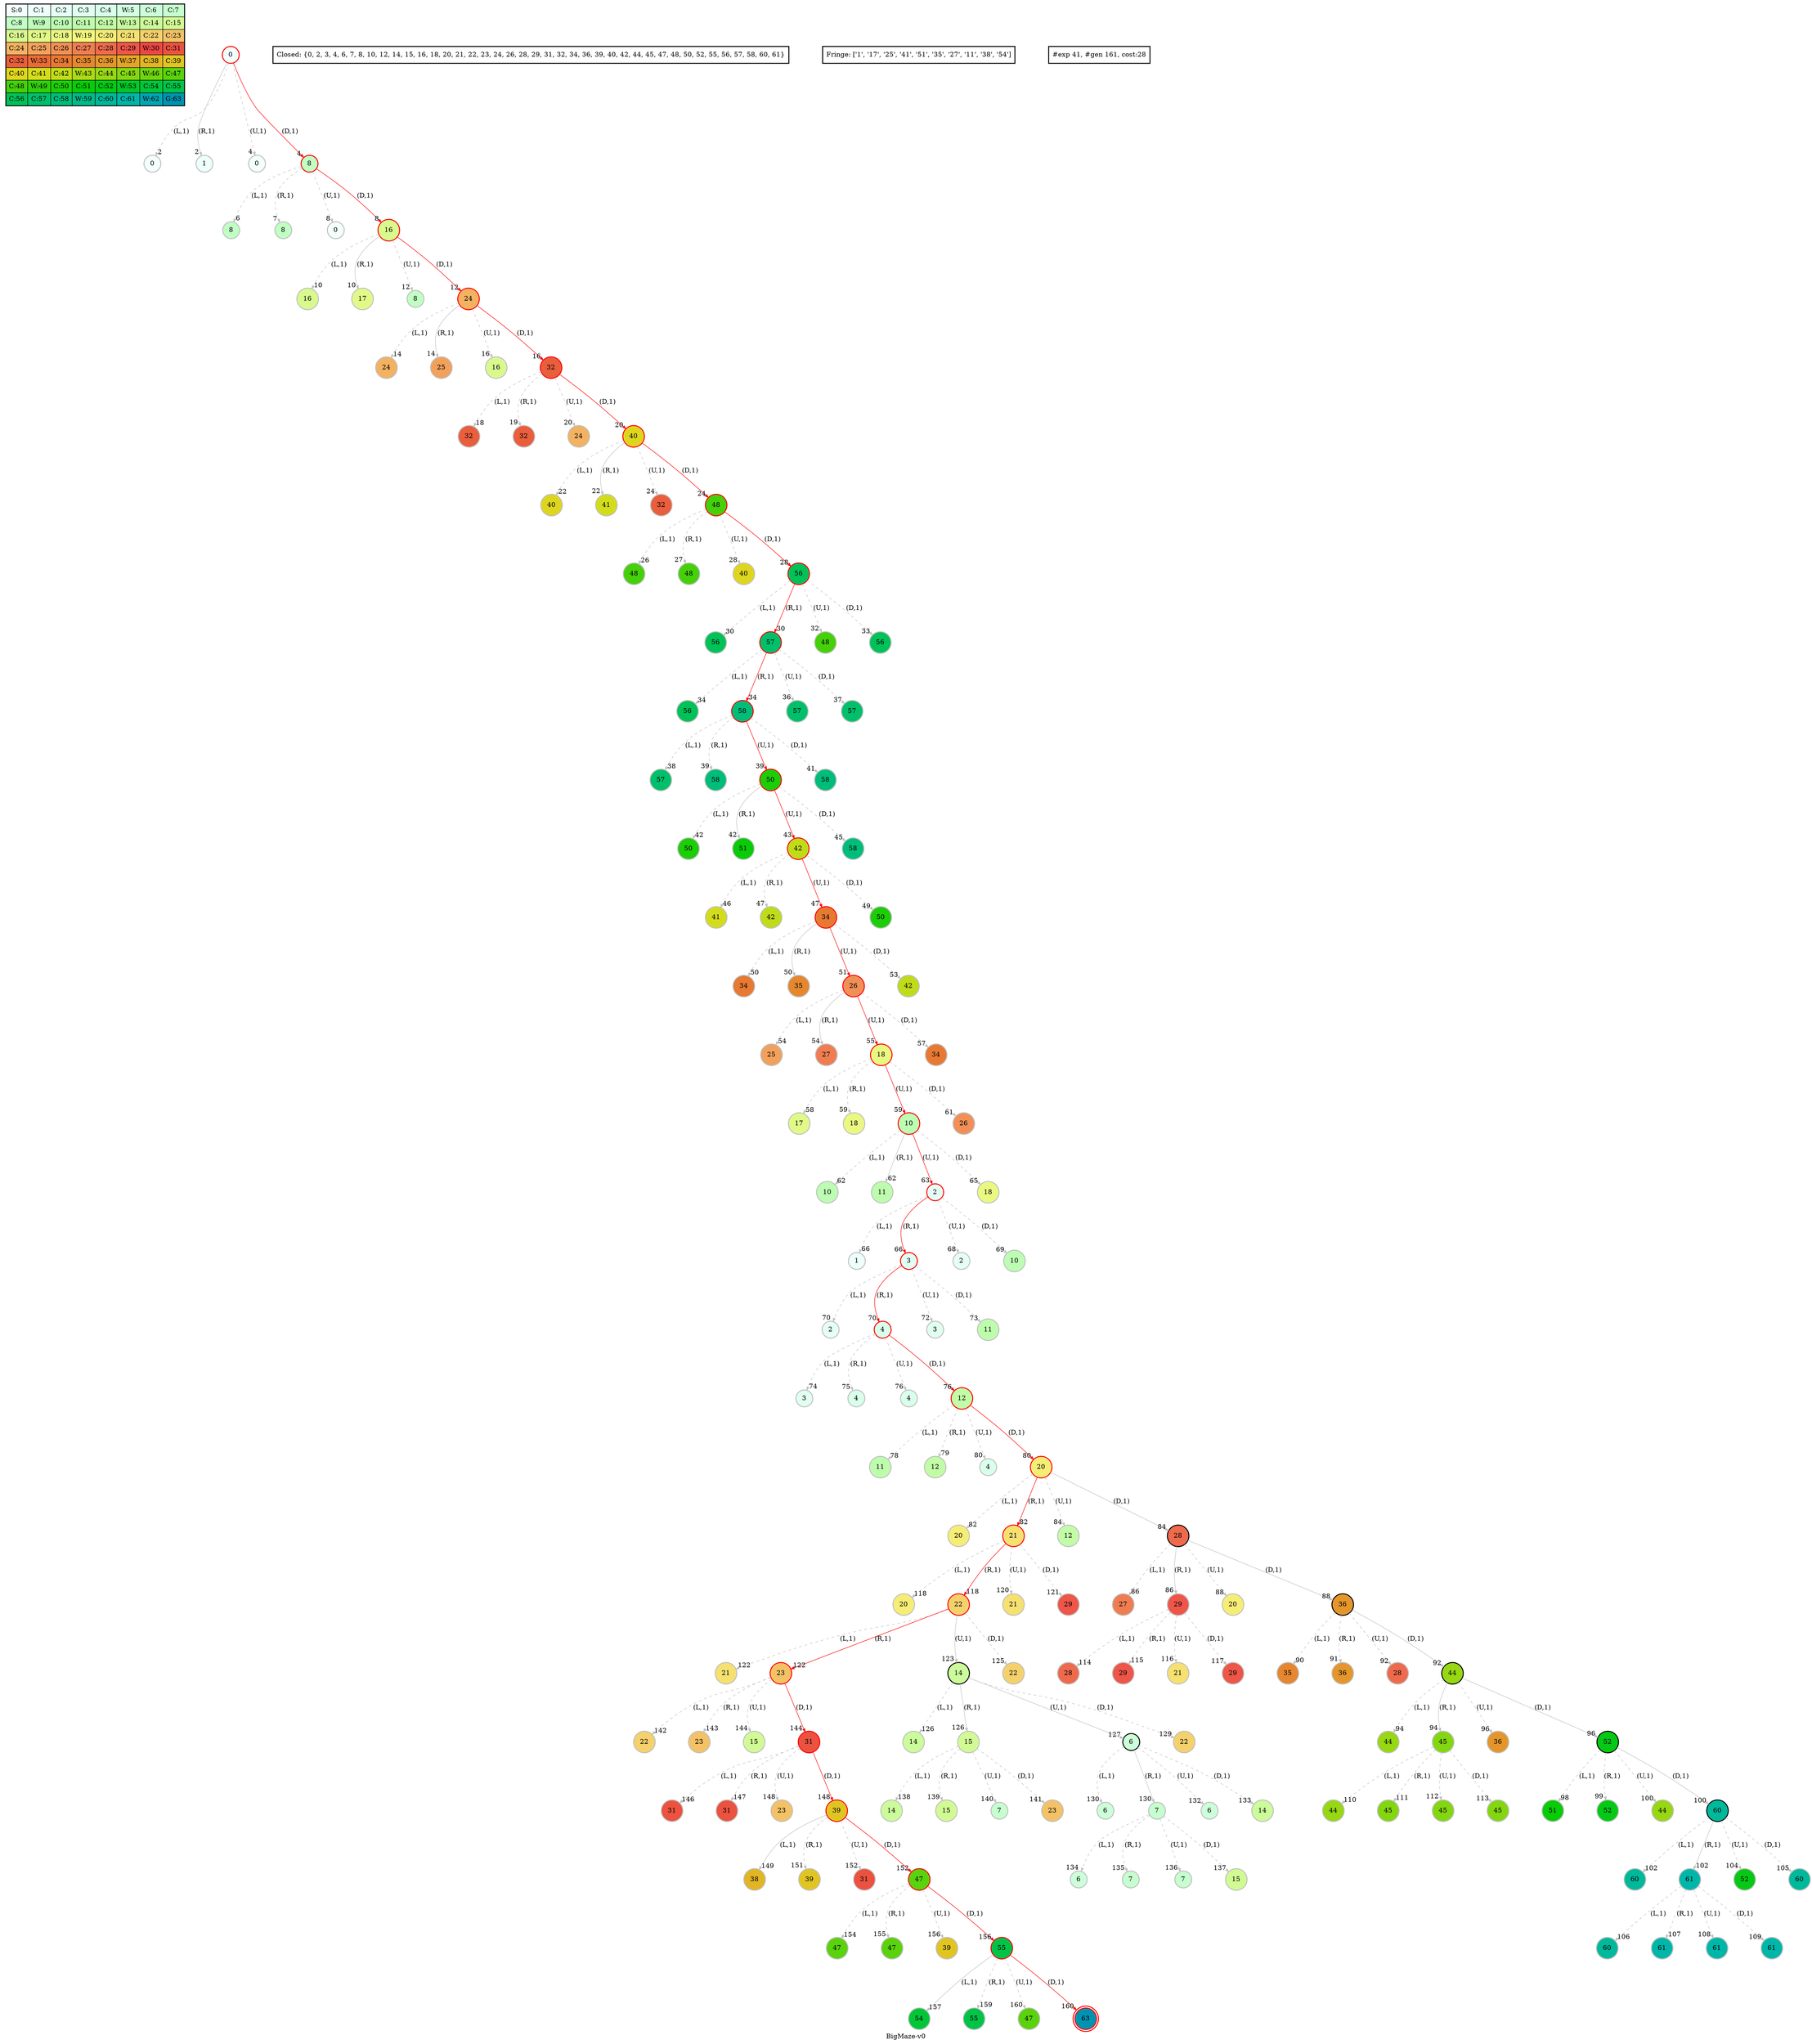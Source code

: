digraph BigMaze { label="BigMaze-v0" nodesep=1 ranksep="1.2" node [shape=circle penwidth=2] edge [arrowsize=0.7] 
subgraph MAP {label=Map;map [shape=plaintext label=<<table border="1" cellpadding="5" cellspacing="0" cellborder="1"><tr><td bgcolor="0.46862745 0.04925994 0.99969645 1.        ">S:0</td><td bgcolor="0.45294118 0.07385253 0.99931706 1.        ">C:1</td><td bgcolor="0.4372549  0.09840028 0.99878599 1.        ">C:2</td><td bgcolor="0.42156863 0.12288829 0.99810333 1.        ">C:3</td><td bgcolor="0.40588235 0.1473017  0.99726917 1.        ">C:4</td><td bgcolor="0.39019608 0.17162568 0.99628365 1.        ">W:5</td><td bgcolor="0.3745098  0.19584547 0.99514692 1.        ">C:6</td><td bgcolor="0.35882353 0.21994636 0.99385914 1.        ">C:7</td></tr><tr><td bgcolor="0.34313725 0.24391372 0.99242051 1.        ">C:8</td><td bgcolor="0.32745098 0.267733   0.99083125 1.        ">W:9</td><td bgcolor="0.31176471 0.29138975 0.98909161 1.        ">C:10</td><td bgcolor="0.29607843 0.31486959 0.98720184 1.        ">C:11</td><td bgcolor="0.28039216 0.33815827 0.98516223 1.        ">C:12</td><td bgcolor="0.26470588 0.36124167 0.9829731  1.        ">W:13</td><td bgcolor="0.24901961 0.38410575 0.98063477 1.        ">C:14</td><td bgcolor="0.23333333 0.40673664 0.9781476  1.        ">C:15</td></tr><tr><td bgcolor="0.21764706 0.42912061 0.97551197 1.        ">C:16</td><td bgcolor="0.20196078 0.45124406 0.97272827 1.        ">C:17</td><td bgcolor="0.18627451 0.47309356 0.96979694 1.        ">C:18</td><td bgcolor="0.17058824 0.49465584 0.9667184  1.        ">W:19</td><td bgcolor="0.15490196 0.51591783 0.96349314 1.        ">C:20</td><td bgcolor="0.13921569 0.5368666  0.96012165 1.        ">C:21</td><td bgcolor="0.12352941 0.55748944 0.95660442 1.        ">C:22</td><td bgcolor="0.10784314 0.57777383 0.952942   1.        ">C:23</td></tr><tr><td bgcolor="0.09215686 0.59770746 0.94913494 1.        ">C:24</td><td bgcolor="0.07647059 0.61727822 0.94518383 1.        ">C:25</td><td bgcolor="0.06078431 0.63647424 0.94108925 1.        ">C:26</td><td bgcolor="0.04509804 0.65528385 0.93685184 1.        ">C:27</td><td bgcolor="0.02941176 0.67369564 0.93247223 1.        ">C:28</td><td bgcolor="0.01372549 0.69169844 0.92795109 1.        ">C:29</td><td bgcolor="0.00196078 0.70928131 0.92328911 1.        ">W:30</td><td bgcolor="0.01764706 0.72643357 0.91848699 1.        ">C:31</td></tr><tr><td bgcolor="0.03333333 0.74314483 0.91354546 1.        ">C:32</td><td bgcolor="0.04901961 0.75940492 0.90846527 1.        ">W:33</td><td bgcolor="0.06470588 0.77520398 0.9032472  1.        ">C:34</td><td bgcolor="0.08039216 0.79053241 0.89789203 1.        ">C:35</td><td bgcolor="0.09607843 0.80538092 0.89240058 1.        ">C:36</td><td bgcolor="0.11176471 0.81974048 0.88677369 1.        ">W:37</td><td bgcolor="0.12745098 0.83360239 0.88101219 1.        ">C:38</td><td bgcolor="0.14313725 0.84695821 0.87511698 1.        ">C:39</td></tr><tr><td bgcolor="0.15882353 0.85979985 0.86908895 1.        ">C:40</td><td bgcolor="0.1745098  0.87211951 0.862929   1.        ">C:41</td><td bgcolor="0.19019608 0.88390971 0.85663808 1.        ">C:42</td><td bgcolor="0.20588235 0.89516329 0.85021714 1.        ">W:43</td><td bgcolor="0.22156863 0.90587342 0.84366715 1.        ">C:44</td><td bgcolor="0.2372549  0.9160336  0.83698911 1.        ">C:45</td><td bgcolor="0.25294118 0.92563766 0.83018403 1.        ">W:46</td><td bgcolor="0.26862745 0.93467977 0.82325295 1.        ">C:47</td></tr><tr><td bgcolor="0.28431373 0.94315443 0.81619691 1.        ">C:48</td><td bgcolor="0.3        0.95105652 0.80901699 1.        ">W:49</td><td bgcolor="0.31568627 0.95838122 0.80171428 1.        ">C:50</td><td bgcolor="0.33137255 0.96512409 0.79428989 1.        ">C:51</td><td bgcolor="0.34705882 0.97128103 0.78674494 1.        ">C:52</td><td bgcolor="0.3627451  0.97684832 0.77908057 1.        ">W:53</td><td bgcolor="0.37843137 0.98182256 0.77129796 1.        ">C:54</td><td bgcolor="0.39411765 0.98620075 0.76339828 1.        ">C:55</td></tr><tr><td bgcolor="0.40980392 0.98998021 0.75538273 1.        ">C:56</td><td bgcolor="0.4254902  0.99315867 0.74725253 1.        ">C:57</td><td bgcolor="0.44117647 0.99573418 0.73900892 1.        ">C:58</td><td bgcolor="0.45686275 0.99770518 0.73065313 1.        ">W:59</td><td bgcolor="0.47254902 0.99907048 0.72218645 1.        ">C:60</td><td bgcolor="0.48823529 0.99982925 0.71361015 1.        ">C:61</td><td bgcolor="0.51176471 0.99982925 0.70054304 1.        ">W:62</td><td bgcolor="0.52745098 0.99907048 0.69169844 1.        ">G:63</td></tr></table>>]} 
"0_0" [label="0" style=filled color=grey fillcolor="0.46862745 0.04925994 0.99969645 1.        " ];
"0_0.0-0" [label="0" style=filled color=grey fillcolor="0.46862745 0.04925994 0.99969645 1.        " ]; "0_0" -> "0_0.0-0" [label="(L,1)" headlabel=" 2 " style="dashed" color=grey ]; "0_c" [label="Closed: {0}" shape=box]; "0_fr" [label="Fringe: []" shape=box];
"0_0" [label="0" style=filled color=black color=red fillcolor="0.46862745 0.04925994 0.99969645 1.        " ];"0_0.1-1" [label="1" style=filled color=grey fillcolor="0.45294118 0.07385253 0.99931706 1.        " ]; "0_0" -> "0_0.1-1" [label="(R,1)" headlabel=" 2 " style="" color=grey ]; "0_c" [label="Closed: {0}" shape=box]; "0_fr" [label="Fringe: []" shape=box];
"0_0.0-2" [label="0" style=filled color=grey fillcolor="0.46862745 0.04925994 0.99969645 1.        " ]; "0_0" -> "0_0.0-2" [label="(U,1)" headlabel=" 4 " style="dashed" color=grey ]; "0_c" [label="Closed: {0}" shape=box]; "0_fr" [label="Fringe: ['1']" shape=box];
"0_0.8-3" [label="8" style=filled color=grey color=red fillcolor="0.34313725 0.24391372 0.99242051 1.        " ]; "0_0" -> "0_0.8-3" [label="(D,1)" headlabel=" 4 " style="" color=grey color=red ]; "0_c" [label="Closed: {0}" shape=box]; "0_fr" [label="Fringe: ['1']" shape=box];
"0_0.8.8-0" [label="8" style=filled color=grey fillcolor="0.34313725 0.24391372 0.99242051 1.        " ]; "0_0.8-3" -> "0_0.8.8-0" [label="(L,1)" headlabel=" 6 " style="dashed" color=grey ]; "0_c" [label="Closed: {0, 8}" shape=box]; "0_fr" [label="Fringe: ['1']" shape=box];
"0_0.8.8-1" [label="8" style=filled color=grey fillcolor="0.34313725 0.24391372 0.99242051 1.        " ]; "0_0.8-3" -> "0_0.8.8-1" [label="(R,1)" headlabel=" 7 " style="dashed" color=grey ]; "0_c" [label="Closed: {0, 8}" shape=box]; "0_fr" [label="Fringe: ['1']" shape=box];
"0_0.8.0-2" [label="0" style=filled color=grey fillcolor="0.46862745 0.04925994 0.99969645 1.        " ]; "0_0.8-3" -> "0_0.8.0-2" [label="(U,1)" headlabel=" 8 " style="dashed" color=grey ]; "0_c" [label="Closed: {0, 8}" shape=box]; "0_fr" [label="Fringe: ['1']" shape=box];
"0_0.8-3" [label="8" style=filled color=black color=red fillcolor="0.34313725 0.24391372 0.99242051 1.        " ];"0_0.8.16-3" [label="16" style=filled color=grey color=red fillcolor="0.21764706 0.42912061 0.97551197 1.        " ]; "0_0.8-3" -> "0_0.8.16-3" [label="(D,1)" headlabel=" 8 " style="" color=grey color=red ]; "0_c" [label="Closed: {0, 8}" shape=box]; "0_fr" [label="Fringe: ['1']" shape=box];
"0_0.8.16.16-0" [label="16" style=filled color=grey fillcolor="0.21764706 0.42912061 0.97551197 1.        " ]; "0_0.8.16-3" -> "0_0.8.16.16-0" [label="(L,1)" headlabel=" 10 " style="dashed" color=grey ]; "0_c" [label="Closed: {0, 8, 16}" shape=box]; "0_fr" [label="Fringe: ['1']" shape=box];
"0_0.8.16-3" [label="16" style=filled color=black color=red fillcolor="0.21764706 0.42912061 0.97551197 1.        " ];"0_0.8.16.17-1" [label="17" style=filled color=grey fillcolor="0.20196078 0.45124406 0.97272827 1.        " ]; "0_0.8.16-3" -> "0_0.8.16.17-1" [label="(R,1)" headlabel=" 10 " style="" color=grey ]; "0_c" [label="Closed: {0, 8, 16}" shape=box]; "0_fr" [label="Fringe: ['1']" shape=box];
"0_0.8.16.8-2" [label="8" style=filled color=grey fillcolor="0.34313725 0.24391372 0.99242051 1.        " ]; "0_0.8.16-3" -> "0_0.8.16.8-2" [label="(U,1)" headlabel=" 12 " style="dashed" color=grey ]; "0_c" [label="Closed: {0, 8, 16}" shape=box]; "0_fr" [label="Fringe: ['1', '17']" shape=box];
"0_0.8.16.24-3" [label="24" style=filled color=grey color=red fillcolor="0.09215686 0.59770746 0.94913494 1.        " ]; "0_0.8.16-3" -> "0_0.8.16.24-3" [label="(D,1)" headlabel=" 12 " style="" color=grey color=red ]; "0_c" [label="Closed: {0, 8, 16}" shape=box]; "0_fr" [label="Fringe: ['1', '17']" shape=box];
"0_0.8.16.24.24-0" [label="24" style=filled color=grey fillcolor="0.09215686 0.59770746 0.94913494 1.        " ]; "0_0.8.16.24-3" -> "0_0.8.16.24.24-0" [label="(L,1)" headlabel=" 14 " style="dashed" color=grey ]; "0_c" [label="Closed: {0, 8, 16, 24}" shape=box]; "0_fr" [label="Fringe: ['1', '17']" shape=box];
"0_0.8.16.24-3" [label="24" style=filled color=black color=red fillcolor="0.09215686 0.59770746 0.94913494 1.        " ];"0_0.8.16.24.25-1" [label="25" style=filled color=grey fillcolor="0.07647059 0.61727822 0.94518383 1.        " ]; "0_0.8.16.24-3" -> "0_0.8.16.24.25-1" [label="(R,1)" headlabel=" 14 " style="" color=grey ]; "0_c" [label="Closed: {0, 8, 16, 24}" shape=box]; "0_fr" [label="Fringe: ['1', '17']" shape=box];
"0_0.8.16.24.16-2" [label="16" style=filled color=grey fillcolor="0.21764706 0.42912061 0.97551197 1.        " ]; "0_0.8.16.24-3" -> "0_0.8.16.24.16-2" [label="(U,1)" headlabel=" 16 " style="dashed" color=grey ]; "0_c" [label="Closed: {0, 8, 16, 24}" shape=box]; "0_fr" [label="Fringe: ['1', '17', '25']" shape=box];
"0_0.8.16.24.32-3" [label="32" style=filled color=grey color=red fillcolor="0.03333333 0.74314483 0.91354546 1.        " ]; "0_0.8.16.24-3" -> "0_0.8.16.24.32-3" [label="(D,1)" headlabel=" 16 " style="" color=grey color=red ]; "0_c" [label="Closed: {0, 8, 16, 24}" shape=box]; "0_fr" [label="Fringe: ['1', '17', '25']" shape=box];
"0_0.8.16.24.32.32-0" [label="32" style=filled color=grey fillcolor="0.03333333 0.74314483 0.91354546 1.        " ]; "0_0.8.16.24.32-3" -> "0_0.8.16.24.32.32-0" [label="(L,1)" headlabel=" 18 " style="dashed" color=grey ]; "0_c" [label="Closed: {0, 32, 8, 16, 24}" shape=box]; "0_fr" [label="Fringe: ['1', '17', '25']" shape=box];
"0_0.8.16.24.32.32-1" [label="32" style=filled color=grey fillcolor="0.03333333 0.74314483 0.91354546 1.        " ]; "0_0.8.16.24.32-3" -> "0_0.8.16.24.32.32-1" [label="(R,1)" headlabel=" 19 " style="dashed" color=grey ]; "0_c" [label="Closed: {0, 32, 8, 16, 24}" shape=box]; "0_fr" [label="Fringe: ['1', '17', '25']" shape=box];
"0_0.8.16.24.32.24-2" [label="24" style=filled color=grey fillcolor="0.09215686 0.59770746 0.94913494 1.        " ]; "0_0.8.16.24.32-3" -> "0_0.8.16.24.32.24-2" [label="(U,1)" headlabel=" 20 " style="dashed" color=grey ]; "0_c" [label="Closed: {0, 32, 8, 16, 24}" shape=box]; "0_fr" [label="Fringe: ['1', '17', '25']" shape=box];
"0_0.8.16.24.32-3" [label="32" style=filled color=black color=red fillcolor="0.03333333 0.74314483 0.91354546 1.        " ];"0_0.8.16.24.32.40-3" [label="40" style=filled color=grey color=red fillcolor="0.15882353 0.85979985 0.86908895 1.        " ]; "0_0.8.16.24.32-3" -> "0_0.8.16.24.32.40-3" [label="(D,1)" headlabel=" 20 " style="" color=grey color=red ]; "0_c" [label="Closed: {0, 32, 8, 16, 24}" shape=box]; "0_fr" [label="Fringe: ['1', '17', '25']" shape=box];
"0_0.8.16.24.32.40.40-0" [label="40" style=filled color=grey fillcolor="0.15882353 0.85979985 0.86908895 1.        " ]; "0_0.8.16.24.32.40-3" -> "0_0.8.16.24.32.40.40-0" [label="(L,1)" headlabel=" 22 " style="dashed" color=grey ]; "0_c" [label="Closed: {0, 32, 8, 40, 16, 24}" shape=box]; "0_fr" [label="Fringe: ['1', '17', '25']" shape=box];
"0_0.8.16.24.32.40-3" [label="40" style=filled color=black color=red fillcolor="0.15882353 0.85979985 0.86908895 1.        " ];"0_0.8.16.24.32.40.41-1" [label="41" style=filled color=grey fillcolor="0.1745098  0.87211951 0.862929   1.        " ]; "0_0.8.16.24.32.40-3" -> "0_0.8.16.24.32.40.41-1" [label="(R,1)" headlabel=" 22 " style="" color=grey ]; "0_c" [label="Closed: {0, 32, 8, 40, 16, 24}" shape=box]; "0_fr" [label="Fringe: ['1', '17', '25']" shape=box];
"0_0.8.16.24.32.40.32-2" [label="32" style=filled color=grey fillcolor="0.03333333 0.74314483 0.91354546 1.        " ]; "0_0.8.16.24.32.40-3" -> "0_0.8.16.24.32.40.32-2" [label="(U,1)" headlabel=" 24 " style="dashed" color=grey ]; "0_c" [label="Closed: {0, 32, 8, 40, 16, 24}" shape=box]; "0_fr" [label="Fringe: ['1', '17', '25', '41']" shape=box];
"0_0.8.16.24.32.40.48-3" [label="48" style=filled color=grey color=red fillcolor="0.28431373 0.94315443 0.81619691 1.        " ]; "0_0.8.16.24.32.40-3" -> "0_0.8.16.24.32.40.48-3" [label="(D,1)" headlabel=" 24 " style="" color=grey color=red ]; "0_c" [label="Closed: {0, 32, 8, 40, 16, 24}" shape=box]; "0_fr" [label="Fringe: ['1', '17', '25', '41']" shape=box];
"0_0.8.16.24.32.40.48.48-0" [label="48" style=filled color=grey fillcolor="0.28431373 0.94315443 0.81619691 1.        " ]; "0_0.8.16.24.32.40.48-3" -> "0_0.8.16.24.32.40.48.48-0" [label="(L,1)" headlabel=" 26 " style="dashed" color=grey ]; "0_c" [label="Closed: {0, 32, 8, 40, 16, 48, 24}" shape=box]; "0_fr" [label="Fringe: ['1', '17', '25', '41']" shape=box];
"0_0.8.16.24.32.40.48.48-1" [label="48" style=filled color=grey fillcolor="0.28431373 0.94315443 0.81619691 1.        " ]; "0_0.8.16.24.32.40.48-3" -> "0_0.8.16.24.32.40.48.48-1" [label="(R,1)" headlabel=" 27 " style="dashed" color=grey ]; "0_c" [label="Closed: {0, 32, 8, 40, 16, 48, 24}" shape=box]; "0_fr" [label="Fringe: ['1', '17', '25', '41']" shape=box];
"0_0.8.16.24.32.40.48.40-2" [label="40" style=filled color=grey fillcolor="0.15882353 0.85979985 0.86908895 1.        " ]; "0_0.8.16.24.32.40.48-3" -> "0_0.8.16.24.32.40.48.40-2" [label="(U,1)" headlabel=" 28 " style="dashed" color=grey ]; "0_c" [label="Closed: {0, 32, 8, 40, 16, 48, 24}" shape=box]; "0_fr" [label="Fringe: ['1', '17', '25', '41']" shape=box];
"0_0.8.16.24.32.40.48-3" [label="48" style=filled color=black color=red fillcolor="0.28431373 0.94315443 0.81619691 1.        " ];"0_0.8.16.24.32.40.48.56-3" [label="56" style=filled color=grey color=red fillcolor="0.40980392 0.98998021 0.75538273 1.        " ]; "0_0.8.16.24.32.40.48-3" -> "0_0.8.16.24.32.40.48.56-3" [label="(D,1)" headlabel=" 28 " style="" color=grey color=red ]; "0_c" [label="Closed: {0, 32, 8, 40, 16, 48, 24}" shape=box]; "0_fr" [label="Fringe: ['1', '17', '25', '41']" shape=box];
"0_0.8.16.24.32.40.48.56.56-0" [label="56" style=filled color=grey fillcolor="0.40980392 0.98998021 0.75538273 1.        " ]; "0_0.8.16.24.32.40.48.56-3" -> "0_0.8.16.24.32.40.48.56.56-0" [label="(L,1)" headlabel=" 30 " style="dashed" color=grey ]; "0_c" [label="Closed: {0, 32, 8, 40, 16, 48, 24, 56}" shape=box]; "0_fr" [label="Fringe: ['1', '17', '25', '41']" shape=box];
"0_0.8.16.24.32.40.48.56-3" [label="56" style=filled color=black color=red fillcolor="0.40980392 0.98998021 0.75538273 1.        " ];"0_0.8.16.24.32.40.48.56.57-1" [label="57" style=filled color=grey color=red fillcolor="0.4254902  0.99315867 0.74725253 1.        " ]; "0_0.8.16.24.32.40.48.56-3" -> "0_0.8.16.24.32.40.48.56.57-1" [label="(R,1)" headlabel=" 30 " style="" color=grey color=red ]; "0_c" [label="Closed: {0, 32, 8, 40, 16, 48, 24, 56}" shape=box]; "0_fr" [label="Fringe: ['1', '17', '25', '41']" shape=box];
"0_0.8.16.24.32.40.48.56.48-2" [label="48" style=filled color=grey fillcolor="0.28431373 0.94315443 0.81619691 1.        " ]; "0_0.8.16.24.32.40.48.56-3" -> "0_0.8.16.24.32.40.48.56.48-2" [label="(U,1)" headlabel=" 32 " style="dashed" color=grey ]; "0_c" [label="Closed: {0, 32, 8, 40, 16, 48, 24, 56}" shape=box]; "0_fr" [label="Fringe: ['1', '17', '25', '41', '57']" shape=box];
"0_0.8.16.24.32.40.48.56.56-3" [label="56" style=filled color=grey fillcolor="0.40980392 0.98998021 0.75538273 1.        " ]; "0_0.8.16.24.32.40.48.56-3" -> "0_0.8.16.24.32.40.48.56.56-3" [label="(D,1)" headlabel=" 33 " style="dashed" color=grey ]; "0_c" [label="Closed: {0, 32, 8, 40, 16, 48, 24, 56}" shape=box]; "0_fr" [label="Fringe: ['1', '17', '25', '41', '57']" shape=box];
"0_0.8.16.24.32.40.48.56.57.56-0" [label="56" style=filled color=grey fillcolor="0.40980392 0.98998021 0.75538273 1.        " ]; "0_0.8.16.24.32.40.48.56.57-1" -> "0_0.8.16.24.32.40.48.56.57.56-0" [label="(L,1)" headlabel=" 34 " style="dashed" color=grey ]; "0_c" [label="Closed: {0, 32, 8, 40, 16, 48, 24, 57, 56}" shape=box]; "0_fr" [label="Fringe: ['1', '17', '25', '41']" shape=box];
"0_0.8.16.24.32.40.48.56.57-1" [label="57" style=filled color=black color=red fillcolor="0.4254902  0.99315867 0.74725253 1.        " ];"0_0.8.16.24.32.40.48.56.57.58-1" [label="58" style=filled color=grey color=red fillcolor="0.44117647 0.99573418 0.73900892 1.        " ]; "0_0.8.16.24.32.40.48.56.57-1" -> "0_0.8.16.24.32.40.48.56.57.58-1" [label="(R,1)" headlabel=" 34 " style="" color=grey color=red ]; "0_c" [label="Closed: {0, 32, 8, 40, 16, 48, 24, 57, 56}" shape=box]; "0_fr" [label="Fringe: ['1', '17', '25', '41']" shape=box];
"0_0.8.16.24.32.40.48.56.57.57-2" [label="57" style=filled color=grey fillcolor="0.4254902  0.99315867 0.74725253 1.        " ]; "0_0.8.16.24.32.40.48.56.57-1" -> "0_0.8.16.24.32.40.48.56.57.57-2" [label="(U,1)" headlabel=" 36 " style="dashed" color=grey ]; "0_c" [label="Closed: {0, 32, 8, 40, 16, 48, 24, 57, 56}" shape=box]; "0_fr" [label="Fringe: ['1', '17', '25', '41', '58']" shape=box];
"0_0.8.16.24.32.40.48.56.57.57-3" [label="57" style=filled color=grey fillcolor="0.4254902  0.99315867 0.74725253 1.        " ]; "0_0.8.16.24.32.40.48.56.57-1" -> "0_0.8.16.24.32.40.48.56.57.57-3" [label="(D,1)" headlabel=" 37 " style="dashed" color=grey ]; "0_c" [label="Closed: {0, 32, 8, 40, 16, 48, 24, 57, 56}" shape=box]; "0_fr" [label="Fringe: ['1', '17', '25', '41', '58']" shape=box];
"0_0.8.16.24.32.40.48.56.57.58.57-0" [label="57" style=filled color=grey fillcolor="0.4254902  0.99315867 0.74725253 1.        " ]; "0_0.8.16.24.32.40.48.56.57.58-1" -> "0_0.8.16.24.32.40.48.56.57.58.57-0" [label="(L,1)" headlabel=" 38 " style="dashed" color=grey ]; "0_c" [label="Closed: {0, 32, 58, 8, 40, 16, 48, 24, 57, 56}" shape=box]; "0_fr" [label="Fringe: ['1', '17', '25', '41']" shape=box];
"0_0.8.16.24.32.40.48.56.57.58.58-1" [label="58" style=filled color=grey fillcolor="0.44117647 0.99573418 0.73900892 1.        " ]; "0_0.8.16.24.32.40.48.56.57.58-1" -> "0_0.8.16.24.32.40.48.56.57.58.58-1" [label="(R,1)" headlabel=" 39 " style="dashed" color=grey ]; "0_c" [label="Closed: {0, 32, 58, 8, 40, 16, 48, 24, 57, 56}" shape=box]; "0_fr" [label="Fringe: ['1', '17', '25', '41']" shape=box];
"0_0.8.16.24.32.40.48.56.57.58-1" [label="58" style=filled color=black color=red fillcolor="0.44117647 0.99573418 0.73900892 1.        " ];"0_0.8.16.24.32.40.48.56.57.58.50-2" [label="50" style=filled color=grey color=red fillcolor="0.31568627 0.95838122 0.80171428 1.        " ]; "0_0.8.16.24.32.40.48.56.57.58-1" -> "0_0.8.16.24.32.40.48.56.57.58.50-2" [label="(U,1)" headlabel=" 39 " style="" color=grey color=red ]; "0_c" [label="Closed: {0, 32, 58, 8, 40, 16, 48, 24, 57, 56}" shape=box]; "0_fr" [label="Fringe: ['1', '17', '25', '41']" shape=box];
"0_0.8.16.24.32.40.48.56.57.58.58-3" [label="58" style=filled color=grey fillcolor="0.44117647 0.99573418 0.73900892 1.        " ]; "0_0.8.16.24.32.40.48.56.57.58-1" -> "0_0.8.16.24.32.40.48.56.57.58.58-3" [label="(D,1)" headlabel=" 41 " style="dashed" color=grey ]; "0_c" [label="Closed: {0, 32, 58, 8, 40, 16, 48, 24, 57, 56}" shape=box]; "0_fr" [label="Fringe: ['1', '17', '25', '41', '50']" shape=box];
"0_0.8.16.24.32.40.48.56.57.58.50.50-0" [label="50" style=filled color=grey fillcolor="0.31568627 0.95838122 0.80171428 1.        " ]; "0_0.8.16.24.32.40.48.56.57.58.50-2" -> "0_0.8.16.24.32.40.48.56.57.58.50.50-0" [label="(L,1)" headlabel=" 42 " style="dashed" color=grey ]; "0_c" [label="Closed: {0, 32, 58, 8, 40, 16, 48, 50, 24, 57, 56}" shape=box]; "0_fr" [label="Fringe: ['1', '17', '25', '41']" shape=box];
"0_0.8.16.24.32.40.48.56.57.58.50-2" [label="50" style=filled color=black color=red fillcolor="0.31568627 0.95838122 0.80171428 1.        " ];"0_0.8.16.24.32.40.48.56.57.58.50.51-1" [label="51" style=filled color=grey fillcolor="0.33137255 0.96512409 0.79428989 1.        " ]; "0_0.8.16.24.32.40.48.56.57.58.50-2" -> "0_0.8.16.24.32.40.48.56.57.58.50.51-1" [label="(R,1)" headlabel=" 42 " style="" color=grey ]; "0_c" [label="Closed: {0, 32, 58, 8, 40, 16, 48, 50, 24, 57, 56}" shape=box]; "0_fr" [label="Fringe: ['1', '17', '25', '41']" shape=box];
"0_0.8.16.24.32.40.48.56.57.58.50.42-2" [label="42" style=filled color=grey color=red fillcolor="0.19019608 0.88390971 0.85663808 1.        " ]; "0_0.8.16.24.32.40.48.56.57.58.50-2" -> "0_0.8.16.24.32.40.48.56.57.58.50.42-2" [label="(U,1)" headlabel=" 43 " style="" color=grey color=red ]; "0_c" [label="Closed: {0, 32, 58, 8, 40, 16, 48, 50, 24, 57, 56}" shape=box]; "0_fr" [label="Fringe: ['1', '17', '25', '41', '51']" shape=box];
"0_0.8.16.24.32.40.48.56.57.58.50.58-3" [label="58" style=filled color=grey fillcolor="0.44117647 0.99573418 0.73900892 1.        " ]; "0_0.8.16.24.32.40.48.56.57.58.50-2" -> "0_0.8.16.24.32.40.48.56.57.58.50.58-3" [label="(D,1)" headlabel=" 45 " style="dashed" color=grey ]; "0_c" [label="Closed: {0, 32, 58, 8, 40, 16, 48, 50, 24, 57, 56}" shape=box]; "0_fr" [label="Fringe: ['1', '17', '25', '41', '51', '42']" shape=box];
"0_0.8.16.24.32.40.48.56.57.58.50.42.41-0" [label="41" style=filled color=grey fillcolor="0.1745098  0.87211951 0.862929   1.        " ]; "0_0.8.16.24.32.40.48.56.57.58.50.42-2" -> "0_0.8.16.24.32.40.48.56.57.58.50.42.41-0" [label="(L,1)" headlabel=" 46 " style="dashed" color=grey ]; "0_c" [label="Closed: {0, 32, 58, 8, 40, 42, 16, 48, 50, 24, 57, 56}" shape=box]; "0_fr" [label="Fringe: ['1', '17', '25', '41', '51']" shape=box];
"0_0.8.16.24.32.40.48.56.57.58.50.42.42-1" [label="42" style=filled color=grey fillcolor="0.19019608 0.88390971 0.85663808 1.        " ]; "0_0.8.16.24.32.40.48.56.57.58.50.42-2" -> "0_0.8.16.24.32.40.48.56.57.58.50.42.42-1" [label="(R,1)" headlabel=" 47 " style="dashed" color=grey ]; "0_c" [label="Closed: {0, 32, 58, 8, 40, 42, 16, 48, 50, 24, 57, 56}" shape=box]; "0_fr" [label="Fringe: ['1', '17', '25', '41', '51']" shape=box];
"0_0.8.16.24.32.40.48.56.57.58.50.42-2" [label="42" style=filled color=black color=red fillcolor="0.19019608 0.88390971 0.85663808 1.        " ];"0_0.8.16.24.32.40.48.56.57.58.50.42.34-2" [label="34" style=filled color=grey color=red fillcolor="0.06470588 0.77520398 0.9032472  1.        " ]; "0_0.8.16.24.32.40.48.56.57.58.50.42-2" -> "0_0.8.16.24.32.40.48.56.57.58.50.42.34-2" [label="(U,1)" headlabel=" 47 " style="" color=grey color=red ]; "0_c" [label="Closed: {0, 32, 58, 8, 40, 42, 16, 48, 50, 24, 57, 56}" shape=box]; "0_fr" [label="Fringe: ['1', '17', '25', '41', '51']" shape=box];
"0_0.8.16.24.32.40.48.56.57.58.50.42.50-3" [label="50" style=filled color=grey fillcolor="0.31568627 0.95838122 0.80171428 1.        " ]; "0_0.8.16.24.32.40.48.56.57.58.50.42-2" -> "0_0.8.16.24.32.40.48.56.57.58.50.42.50-3" [label="(D,1)" headlabel=" 49 " style="dashed" color=grey ]; "0_c" [label="Closed: {0, 32, 58, 8, 40, 42, 16, 48, 50, 24, 57, 56}" shape=box]; "0_fr" [label="Fringe: ['1', '17', '25', '41', '51', '34']" shape=box];
"0_0.8.16.24.32.40.48.56.57.58.50.42.34.34-0" [label="34" style=filled color=grey fillcolor="0.06470588 0.77520398 0.9032472  1.        " ]; "0_0.8.16.24.32.40.48.56.57.58.50.42.34-2" -> "0_0.8.16.24.32.40.48.56.57.58.50.42.34.34-0" [label="(L,1)" headlabel=" 50 " style="dashed" color=grey ]; "0_c" [label="Closed: {0, 32, 34, 58, 8, 40, 42, 16, 48, 50, 24, 57, 56}" shape=box]; "0_fr" [label="Fringe: ['1', '17', '25', '41', '51']" shape=box];
"0_0.8.16.24.32.40.48.56.57.58.50.42.34-2" [label="34" style=filled color=black color=red fillcolor="0.06470588 0.77520398 0.9032472  1.        " ];"0_0.8.16.24.32.40.48.56.57.58.50.42.34.35-1" [label="35" style=filled color=grey fillcolor="0.08039216 0.79053241 0.89789203 1.        " ]; "0_0.8.16.24.32.40.48.56.57.58.50.42.34-2" -> "0_0.8.16.24.32.40.48.56.57.58.50.42.34.35-1" [label="(R,1)" headlabel=" 50 " style="" color=grey ]; "0_c" [label="Closed: {0, 32, 34, 58, 8, 40, 42, 16, 48, 50, 24, 57, 56}" shape=box]; "0_fr" [label="Fringe: ['1', '17', '25', '41', '51']" shape=box];
"0_0.8.16.24.32.40.48.56.57.58.50.42.34.26-2" [label="26" style=filled color=grey color=red fillcolor="0.06078431 0.63647424 0.94108925 1.        " ]; "0_0.8.16.24.32.40.48.56.57.58.50.42.34-2" -> "0_0.8.16.24.32.40.48.56.57.58.50.42.34.26-2" [label="(U,1)" headlabel=" 51 " style="" color=grey color=red ]; "0_c" [label="Closed: {0, 32, 34, 58, 8, 40, 42, 16, 48, 50, 24, 57, 56}" shape=box]; "0_fr" [label="Fringe: ['1', '17', '25', '41', '51', '35']" shape=box];
"0_0.8.16.24.32.40.48.56.57.58.50.42.34.42-3" [label="42" style=filled color=grey fillcolor="0.19019608 0.88390971 0.85663808 1.        " ]; "0_0.8.16.24.32.40.48.56.57.58.50.42.34-2" -> "0_0.8.16.24.32.40.48.56.57.58.50.42.34.42-3" [label="(D,1)" headlabel=" 53 " style="dashed" color=grey ]; "0_c" [label="Closed: {0, 32, 34, 58, 8, 40, 42, 16, 48, 50, 24, 57, 56}" shape=box]; "0_fr" [label="Fringe: ['1', '17', '25', '41', '51', '35', '26']" shape=box];
"0_0.8.16.24.32.40.48.56.57.58.50.42.34.26.25-0" [label="25" style=filled color=grey fillcolor="0.07647059 0.61727822 0.94518383 1.        " ]; "0_0.8.16.24.32.40.48.56.57.58.50.42.34.26-2" -> "0_0.8.16.24.32.40.48.56.57.58.50.42.34.26.25-0" [label="(L,1)" headlabel=" 54 " style="dashed" color=grey ]; "0_c" [label="Closed: {0, 32, 34, 26, 58, 8, 40, 42, 16, 48, 50, 24, 57, 56}" shape=box]; "0_fr" [label="Fringe: ['1', '17', '25', '41', '51', '35']" shape=box];
"0_0.8.16.24.32.40.48.56.57.58.50.42.34.26-2" [label="26" style=filled color=black color=red fillcolor="0.06078431 0.63647424 0.94108925 1.        " ];"0_0.8.16.24.32.40.48.56.57.58.50.42.34.26.27-1" [label="27" style=filled color=grey fillcolor="0.04509804 0.65528385 0.93685184 1.        " ]; "0_0.8.16.24.32.40.48.56.57.58.50.42.34.26-2" -> "0_0.8.16.24.32.40.48.56.57.58.50.42.34.26.27-1" [label="(R,1)" headlabel=" 54 " style="" color=grey ]; "0_c" [label="Closed: {0, 32, 34, 26, 58, 8, 40, 42, 16, 48, 50, 24, 57, 56}" shape=box]; "0_fr" [label="Fringe: ['1', '17', '25', '41', '51', '35']" shape=box];
"0_0.8.16.24.32.40.48.56.57.58.50.42.34.26.18-2" [label="18" style=filled color=grey color=red fillcolor="0.18627451 0.47309356 0.96979694 1.        " ]; "0_0.8.16.24.32.40.48.56.57.58.50.42.34.26-2" -> "0_0.8.16.24.32.40.48.56.57.58.50.42.34.26.18-2" [label="(U,1)" headlabel=" 55 " style="" color=grey color=red ]; "0_c" [label="Closed: {0, 32, 34, 26, 58, 8, 40, 42, 16, 48, 50, 24, 57, 56}" shape=box]; "0_fr" [label="Fringe: ['1', '17', '25', '41', '51', '35', '27']" shape=box];
"0_0.8.16.24.32.40.48.56.57.58.50.42.34.26.34-3" [label="34" style=filled color=grey fillcolor="0.06470588 0.77520398 0.9032472  1.        " ]; "0_0.8.16.24.32.40.48.56.57.58.50.42.34.26-2" -> "0_0.8.16.24.32.40.48.56.57.58.50.42.34.26.34-3" [label="(D,1)" headlabel=" 57 " style="dashed" color=grey ]; "0_c" [label="Closed: {0, 32, 34, 26, 58, 8, 40, 42, 16, 48, 50, 24, 57, 56}" shape=box]; "0_fr" [label="Fringe: ['1', '17', '25', '41', '51', '35', '27', '18']" shape=box];
"0_0.8.16.24.32.40.48.56.57.58.50.42.34.26.18.17-0" [label="17" style=filled color=grey fillcolor="0.20196078 0.45124406 0.97272827 1.        " ]; "0_0.8.16.24.32.40.48.56.57.58.50.42.34.26.18-2" -> "0_0.8.16.24.32.40.48.56.57.58.50.42.34.26.18.17-0" [label="(L,1)" headlabel=" 58 " style="dashed" color=grey ]; "0_c" [label="Closed: {0, 32, 34, 26, 58, 8, 40, 42, 16, 48, 50, 18, 24, 57, 56}" shape=box]; "0_fr" [label="Fringe: ['1', '17', '25', '41', '51', '35', '27']" shape=box];
"0_0.8.16.24.32.40.48.56.57.58.50.42.34.26.18.18-1" [label="18" style=filled color=grey fillcolor="0.18627451 0.47309356 0.96979694 1.        " ]; "0_0.8.16.24.32.40.48.56.57.58.50.42.34.26.18-2" -> "0_0.8.16.24.32.40.48.56.57.58.50.42.34.26.18.18-1" [label="(R,1)" headlabel=" 59 " style="dashed" color=grey ]; "0_c" [label="Closed: {0, 32, 34, 26, 58, 8, 40, 42, 16, 48, 50, 18, 24, 57, 56}" shape=box]; "0_fr" [label="Fringe: ['1', '17', '25', '41', '51', '35', '27']" shape=box];
"0_0.8.16.24.32.40.48.56.57.58.50.42.34.26.18-2" [label="18" style=filled color=black color=red fillcolor="0.18627451 0.47309356 0.96979694 1.        " ];"0_0.8.16.24.32.40.48.56.57.58.50.42.34.26.18.10-2" [label="10" style=filled color=grey color=red fillcolor="0.31176471 0.29138975 0.98909161 1.        " ]; "0_0.8.16.24.32.40.48.56.57.58.50.42.34.26.18-2" -> "0_0.8.16.24.32.40.48.56.57.58.50.42.34.26.18.10-2" [label="(U,1)" headlabel=" 59 " style="" color=grey color=red ]; "0_c" [label="Closed: {0, 32, 34, 26, 58, 8, 40, 42, 16, 48, 50, 18, 24, 57, 56}" shape=box]; "0_fr" [label="Fringe: ['1', '17', '25', '41', '51', '35', '27']" shape=box];
"0_0.8.16.24.32.40.48.56.57.58.50.42.34.26.18.26-3" [label="26" style=filled color=grey fillcolor="0.06078431 0.63647424 0.94108925 1.        " ]; "0_0.8.16.24.32.40.48.56.57.58.50.42.34.26.18-2" -> "0_0.8.16.24.32.40.48.56.57.58.50.42.34.26.18.26-3" [label="(D,1)" headlabel=" 61 " style="dashed" color=grey ]; "0_c" [label="Closed: {0, 32, 34, 26, 58, 8, 40, 42, 16, 48, 50, 18, 24, 57, 56}" shape=box]; "0_fr" [label="Fringe: ['1', '17', '25', '41', '51', '35', '27', '10']" shape=box];
"0_0.8.16.24.32.40.48.56.57.58.50.42.34.26.18.10.10-0" [label="10" style=filled color=grey fillcolor="0.31176471 0.29138975 0.98909161 1.        " ]; "0_0.8.16.24.32.40.48.56.57.58.50.42.34.26.18.10-2" -> "0_0.8.16.24.32.40.48.56.57.58.50.42.34.26.18.10.10-0" [label="(L,1)" headlabel=" 62 " style="dashed" color=grey ]; "0_c" [label="Closed: {0, 32, 34, 26, 58, 8, 40, 42, 10, 16, 48, 50, 18, 24, 57, 56}" shape=box]; "0_fr" [label="Fringe: ['1', '17', '25', '41', '51', '35', '27']" shape=box];
"0_0.8.16.24.32.40.48.56.57.58.50.42.34.26.18.10-2" [label="10" style=filled color=black color=red fillcolor="0.31176471 0.29138975 0.98909161 1.        " ];"0_0.8.16.24.32.40.48.56.57.58.50.42.34.26.18.10.11-1" [label="11" style=filled color=grey fillcolor="0.29607843 0.31486959 0.98720184 1.        " ]; "0_0.8.16.24.32.40.48.56.57.58.50.42.34.26.18.10-2" -> "0_0.8.16.24.32.40.48.56.57.58.50.42.34.26.18.10.11-1" [label="(R,1)" headlabel=" 62 " style="" color=grey ]; "0_c" [label="Closed: {0, 32, 34, 26, 58, 8, 40, 42, 10, 16, 48, 50, 18, 24, 57, 56}" shape=box]; "0_fr" [label="Fringe: ['1', '17', '25', '41', '51', '35', '27']" shape=box];
"0_0.8.16.24.32.40.48.56.57.58.50.42.34.26.18.10.2-2" [label="2" style=filled color=grey color=red fillcolor="0.4372549  0.09840028 0.99878599 1.        " ]; "0_0.8.16.24.32.40.48.56.57.58.50.42.34.26.18.10-2" -> "0_0.8.16.24.32.40.48.56.57.58.50.42.34.26.18.10.2-2" [label="(U,1)" headlabel=" 63 " style="" color=grey color=red ]; "0_c" [label="Closed: {0, 32, 34, 26, 58, 8, 40, 42, 10, 16, 48, 50, 18, 24, 57, 56}" shape=box]; "0_fr" [label="Fringe: ['1', '17', '25', '41', '51', '35', '27', '11']" shape=box];
"0_0.8.16.24.32.40.48.56.57.58.50.42.34.26.18.10.18-3" [label="18" style=filled color=grey fillcolor="0.18627451 0.47309356 0.96979694 1.        " ]; "0_0.8.16.24.32.40.48.56.57.58.50.42.34.26.18.10-2" -> "0_0.8.16.24.32.40.48.56.57.58.50.42.34.26.18.10.18-3" [label="(D,1)" headlabel=" 65 " style="dashed" color=grey ]; "0_c" [label="Closed: {0, 32, 34, 26, 58, 8, 40, 42, 10, 16, 48, 50, 18, 24, 57, 56}" shape=box]; "0_fr" [label="Fringe: ['1', '17', '25', '41', '51', '35', '27', '11', '2']" shape=box];
"0_0.8.16.24.32.40.48.56.57.58.50.42.34.26.18.10.2.1-0" [label="1" style=filled color=grey fillcolor="0.45294118 0.07385253 0.99931706 1.        " ]; "0_0.8.16.24.32.40.48.56.57.58.50.42.34.26.18.10.2-2" -> "0_0.8.16.24.32.40.48.56.57.58.50.42.34.26.18.10.2.1-0" [label="(L,1)" headlabel=" 66 " style="dashed" color=grey ]; "0_c" [label="Closed: {0, 32, 34, 26, 58, 2, 8, 40, 42, 10, 16, 48, 50, 18, 24, 57, 56}" shape=box]; "0_fr" [label="Fringe: ['1', '17', '25', '41', '51', '35', '27', '11']" shape=box];
"0_0.8.16.24.32.40.48.56.57.58.50.42.34.26.18.10.2-2" [label="2" style=filled color=black color=red fillcolor="0.4372549  0.09840028 0.99878599 1.        " ];"0_0.8.16.24.32.40.48.56.57.58.50.42.34.26.18.10.2.3-1" [label="3" style=filled color=grey color=red fillcolor="0.42156863 0.12288829 0.99810333 1.        " ]; "0_0.8.16.24.32.40.48.56.57.58.50.42.34.26.18.10.2-2" -> "0_0.8.16.24.32.40.48.56.57.58.50.42.34.26.18.10.2.3-1" [label="(R,1)" headlabel=" 66 " style="" color=grey color=red ]; "0_c" [label="Closed: {0, 32, 34, 26, 58, 2, 8, 40, 42, 10, 16, 48, 50, 18, 24, 57, 56}" shape=box]; "0_fr" [label="Fringe: ['1', '17', '25', '41', '51', '35', '27', '11']" shape=box];
"0_0.8.16.24.32.40.48.56.57.58.50.42.34.26.18.10.2.2-2" [label="2" style=filled color=grey fillcolor="0.4372549  0.09840028 0.99878599 1.        " ]; "0_0.8.16.24.32.40.48.56.57.58.50.42.34.26.18.10.2-2" -> "0_0.8.16.24.32.40.48.56.57.58.50.42.34.26.18.10.2.2-2" [label="(U,1)" headlabel=" 68 " style="dashed" color=grey ]; "0_c" [label="Closed: {0, 32, 34, 26, 58, 2, 8, 40, 42, 10, 16, 48, 50, 18, 24, 57, 56}" shape=box]; "0_fr" [label="Fringe: ['1', '17', '25', '41', '51', '35', '27', '11', '3']" shape=box];
"0_0.8.16.24.32.40.48.56.57.58.50.42.34.26.18.10.2.10-3" [label="10" style=filled color=grey fillcolor="0.31176471 0.29138975 0.98909161 1.        " ]; "0_0.8.16.24.32.40.48.56.57.58.50.42.34.26.18.10.2-2" -> "0_0.8.16.24.32.40.48.56.57.58.50.42.34.26.18.10.2.10-3" [label="(D,1)" headlabel=" 69 " style="dashed" color=grey ]; "0_c" [label="Closed: {0, 32, 34, 26, 58, 2, 8, 40, 42, 10, 16, 48, 50, 18, 24, 57, 56}" shape=box]; "0_fr" [label="Fringe: ['1', '17', '25', '41', '51', '35', '27', '11', '3']" shape=box];
"0_0.8.16.24.32.40.48.56.57.58.50.42.34.26.18.10.2.3.2-0" [label="2" style=filled color=grey fillcolor="0.4372549  0.09840028 0.99878599 1.        " ]; "0_0.8.16.24.32.40.48.56.57.58.50.42.34.26.18.10.2.3-1" -> "0_0.8.16.24.32.40.48.56.57.58.50.42.34.26.18.10.2.3.2-0" [label="(L,1)" headlabel=" 70 " style="dashed" color=grey ]; "0_c" [label="Closed: {0, 32, 34, 26, 58, 2, 3, 8, 40, 42, 10, 16, 48, 50, 18, 24, 57, 56}" shape=box]; "0_fr" [label="Fringe: ['1', '17', '25', '41', '51', '35', '27', '11']" shape=box];
"0_0.8.16.24.32.40.48.56.57.58.50.42.34.26.18.10.2.3-1" [label="3" style=filled color=black color=red fillcolor="0.42156863 0.12288829 0.99810333 1.        " ];"0_0.8.16.24.32.40.48.56.57.58.50.42.34.26.18.10.2.3.4-1" [label="4" style=filled color=grey color=red fillcolor="0.40588235 0.1473017  0.99726917 1.        " ]; "0_0.8.16.24.32.40.48.56.57.58.50.42.34.26.18.10.2.3-1" -> "0_0.8.16.24.32.40.48.56.57.58.50.42.34.26.18.10.2.3.4-1" [label="(R,1)" headlabel=" 70 " style="" color=grey color=red ]; "0_c" [label="Closed: {0, 32, 34, 26, 58, 2, 3, 8, 40, 42, 10, 16, 48, 50, 18, 24, 57, 56}" shape=box]; "0_fr" [label="Fringe: ['1', '17', '25', '41', '51', '35', '27', '11']" shape=box];
"0_0.8.16.24.32.40.48.56.57.58.50.42.34.26.18.10.2.3.3-2" [label="3" style=filled color=grey fillcolor="0.42156863 0.12288829 0.99810333 1.        " ]; "0_0.8.16.24.32.40.48.56.57.58.50.42.34.26.18.10.2.3-1" -> "0_0.8.16.24.32.40.48.56.57.58.50.42.34.26.18.10.2.3.3-2" [label="(U,1)" headlabel=" 72 " style="dashed" color=grey ]; "0_c" [label="Closed: {0, 32, 34, 26, 58, 2, 3, 8, 40, 42, 10, 16, 48, 50, 18, 24, 57, 56}" shape=box]; "0_fr" [label="Fringe: ['1', '17', '25', '41', '51', '35', '27', '11', '4']" shape=box];
"0_0.8.16.24.32.40.48.56.57.58.50.42.34.26.18.10.2.3.11-3" [label="11" style=filled color=grey fillcolor="0.29607843 0.31486959 0.98720184 1.        " ]; "0_0.8.16.24.32.40.48.56.57.58.50.42.34.26.18.10.2.3-1" -> "0_0.8.16.24.32.40.48.56.57.58.50.42.34.26.18.10.2.3.11-3" [label="(D,1)" headlabel=" 73 " style="dashed" color=grey ]; "0_c" [label="Closed: {0, 32, 34, 26, 58, 2, 3, 8, 40, 42, 10, 16, 48, 50, 18, 24, 57, 56}" shape=box]; "0_fr" [label="Fringe: ['1', '17', '25', '41', '51', '35', '27', '11', '4']" shape=box];
"0_0.8.16.24.32.40.48.56.57.58.50.42.34.26.18.10.2.3.4.3-0" [label="3" style=filled color=grey fillcolor="0.42156863 0.12288829 0.99810333 1.        " ]; "0_0.8.16.24.32.40.48.56.57.58.50.42.34.26.18.10.2.3.4-1" -> "0_0.8.16.24.32.40.48.56.57.58.50.42.34.26.18.10.2.3.4.3-0" [label="(L,1)" headlabel=" 74 " style="dashed" color=grey ]; "0_c" [label="Closed: {0, 32, 34, 26, 58, 2, 3, 4, 8, 40, 42, 10, 16, 48, 50, 18, 24, 57, 56}" shape=box]; "0_fr" [label="Fringe: ['1', '17', '25', '41', '51', '35', '27', '11']" shape=box];
"0_0.8.16.24.32.40.48.56.57.58.50.42.34.26.18.10.2.3.4.4-1" [label="4" style=filled color=grey fillcolor="0.40588235 0.1473017  0.99726917 1.        " ]; "0_0.8.16.24.32.40.48.56.57.58.50.42.34.26.18.10.2.3.4-1" -> "0_0.8.16.24.32.40.48.56.57.58.50.42.34.26.18.10.2.3.4.4-1" [label="(R,1)" headlabel=" 75 " style="dashed" color=grey ]; "0_c" [label="Closed: {0, 32, 34, 26, 58, 2, 3, 4, 8, 40, 42, 10, 16, 48, 50, 18, 24, 57, 56}" shape=box]; "0_fr" [label="Fringe: ['1', '17', '25', '41', '51', '35', '27', '11']" shape=box];
"0_0.8.16.24.32.40.48.56.57.58.50.42.34.26.18.10.2.3.4.4-2" [label="4" style=filled color=grey fillcolor="0.40588235 0.1473017  0.99726917 1.        " ]; "0_0.8.16.24.32.40.48.56.57.58.50.42.34.26.18.10.2.3.4-1" -> "0_0.8.16.24.32.40.48.56.57.58.50.42.34.26.18.10.2.3.4.4-2" [label="(U,1)" headlabel=" 76 " style="dashed" color=grey ]; "0_c" [label="Closed: {0, 32, 34, 26, 58, 2, 3, 4, 8, 40, 42, 10, 16, 48, 50, 18, 24, 57, 56}" shape=box]; "0_fr" [label="Fringe: ['1', '17', '25', '41', '51', '35', '27', '11']" shape=box];
"0_0.8.16.24.32.40.48.56.57.58.50.42.34.26.18.10.2.3.4-1" [label="4" style=filled color=black color=red fillcolor="0.40588235 0.1473017  0.99726917 1.        " ];"0_0.8.16.24.32.40.48.56.57.58.50.42.34.26.18.10.2.3.4.12-3" [label="12" style=filled color=grey color=red fillcolor="0.28039216 0.33815827 0.98516223 1.        " ]; "0_0.8.16.24.32.40.48.56.57.58.50.42.34.26.18.10.2.3.4-1" -> "0_0.8.16.24.32.40.48.56.57.58.50.42.34.26.18.10.2.3.4.12-3" [label="(D,1)" headlabel=" 76 " style="" color=grey color=red ]; "0_c" [label="Closed: {0, 32, 34, 26, 58, 2, 3, 4, 8, 40, 42, 10, 16, 48, 50, 18, 24, 57, 56}" shape=box]; "0_fr" [label="Fringe: ['1', '17', '25', '41', '51', '35', '27', '11']" shape=box];
"0_0.8.16.24.32.40.48.56.57.58.50.42.34.26.18.10.2.3.4.12.11-0" [label="11" style=filled color=grey fillcolor="0.29607843 0.31486959 0.98720184 1.        " ]; "0_0.8.16.24.32.40.48.56.57.58.50.42.34.26.18.10.2.3.4.12-3" -> "0_0.8.16.24.32.40.48.56.57.58.50.42.34.26.18.10.2.3.4.12.11-0" [label="(L,1)" headlabel=" 78 " style="dashed" color=grey ]; "0_c" [label="Closed: {0, 32, 34, 26, 58, 2, 3, 4, 8, 40, 42, 10, 12, 16, 48, 50, 18, 24, 57, 56}" shape=box]; "0_fr" [label="Fringe: ['1', '17', '25', '41', '51', '35', '27', '11']" shape=box];
"0_0.8.16.24.32.40.48.56.57.58.50.42.34.26.18.10.2.3.4.12.12-1" [label="12" style=filled color=grey fillcolor="0.28039216 0.33815827 0.98516223 1.        " ]; "0_0.8.16.24.32.40.48.56.57.58.50.42.34.26.18.10.2.3.4.12-3" -> "0_0.8.16.24.32.40.48.56.57.58.50.42.34.26.18.10.2.3.4.12.12-1" [label="(R,1)" headlabel=" 79 " style="dashed" color=grey ]; "0_c" [label="Closed: {0, 32, 34, 26, 58, 2, 3, 4, 8, 40, 42, 10, 12, 16, 48, 50, 18, 24, 57, 56}" shape=box]; "0_fr" [label="Fringe: ['1', '17', '25', '41', '51', '35', '27', '11']" shape=box];
"0_0.8.16.24.32.40.48.56.57.58.50.42.34.26.18.10.2.3.4.12.4-2" [label="4" style=filled color=grey fillcolor="0.40588235 0.1473017  0.99726917 1.        " ]; "0_0.8.16.24.32.40.48.56.57.58.50.42.34.26.18.10.2.3.4.12-3" -> "0_0.8.16.24.32.40.48.56.57.58.50.42.34.26.18.10.2.3.4.12.4-2" [label="(U,1)" headlabel=" 80 " style="dashed" color=grey ]; "0_c" [label="Closed: {0, 32, 34, 26, 58, 2, 3, 4, 8, 40, 42, 10, 12, 16, 48, 50, 18, 24, 57, 56}" shape=box]; "0_fr" [label="Fringe: ['1', '17', '25', '41', '51', '35', '27', '11']" shape=box];
"0_0.8.16.24.32.40.48.56.57.58.50.42.34.26.18.10.2.3.4.12-3" [label="12" style=filled color=black color=red fillcolor="0.28039216 0.33815827 0.98516223 1.        " ];"0_0.8.16.24.32.40.48.56.57.58.50.42.34.26.18.10.2.3.4.12.20-3" [label="20" style=filled color=grey color=red fillcolor="0.15490196 0.51591783 0.96349314 1.        " ]; "0_0.8.16.24.32.40.48.56.57.58.50.42.34.26.18.10.2.3.4.12-3" -> "0_0.8.16.24.32.40.48.56.57.58.50.42.34.26.18.10.2.3.4.12.20-3" [label="(D,1)" headlabel=" 80 " style="" color=grey color=red ]; "0_c" [label="Closed: {0, 32, 34, 26, 58, 2, 3, 4, 8, 40, 42, 10, 12, 16, 48, 50, 18, 24, 57, 56}" shape=box]; "0_fr" [label="Fringe: ['1', '17', '25', '41', '51', '35', '27', '11']" shape=box];
"0_0.8.16.24.32.40.48.56.57.58.50.42.34.26.18.10.2.3.4.12.20.20-0" [label="20" style=filled color=grey fillcolor="0.15490196 0.51591783 0.96349314 1.        " ]; "0_0.8.16.24.32.40.48.56.57.58.50.42.34.26.18.10.2.3.4.12.20-3" -> "0_0.8.16.24.32.40.48.56.57.58.50.42.34.26.18.10.2.3.4.12.20.20-0" [label="(L,1)" headlabel=" 82 " style="dashed" color=grey ]; "0_c" [label="Closed: {0, 2, 3, 4, 8, 10, 12, 16, 18, 20, 24, 26, 32, 34, 40, 42, 48, 50, 56, 57, 58}" shape=box]; "0_fr" [label="Fringe: ['1', '17', '25', '41', '51', '35', '27', '11']" shape=box];
"0_0.8.16.24.32.40.48.56.57.58.50.42.34.26.18.10.2.3.4.12.20-3" [label="20" style=filled color=black color=red fillcolor="0.15490196 0.51591783 0.96349314 1.        " ];"0_0.8.16.24.32.40.48.56.57.58.50.42.34.26.18.10.2.3.4.12.20.21-1" [label="21" style=filled color=grey color=red fillcolor="0.13921569 0.5368666  0.96012165 1.        " ]; "0_0.8.16.24.32.40.48.56.57.58.50.42.34.26.18.10.2.3.4.12.20-3" -> "0_0.8.16.24.32.40.48.56.57.58.50.42.34.26.18.10.2.3.4.12.20.21-1" [label="(R,1)" headlabel=" 82 " style="" color=grey color=red ]; "0_c" [label="Closed: {0, 2, 3, 4, 8, 10, 12, 16, 18, 20, 24, 26, 32, 34, 40, 42, 48, 50, 56, 57, 58}" shape=box]; "0_fr" [label="Fringe: ['1', '17', '25', '41', '51', '35', '27', '11']" shape=box];
"0_0.8.16.24.32.40.48.56.57.58.50.42.34.26.18.10.2.3.4.12.20.12-2" [label="12" style=filled color=grey fillcolor="0.28039216 0.33815827 0.98516223 1.        " ]; "0_0.8.16.24.32.40.48.56.57.58.50.42.34.26.18.10.2.3.4.12.20-3" -> "0_0.8.16.24.32.40.48.56.57.58.50.42.34.26.18.10.2.3.4.12.20.12-2" [label="(U,1)" headlabel=" 84 " style="dashed" color=grey ]; "0_c" [label="Closed: {0, 2, 3, 4, 8, 10, 12, 16, 18, 20, 24, 26, 32, 34, 40, 42, 48, 50, 56, 57, 58}" shape=box]; "0_fr" [label="Fringe: ['1', '17', '25', '41', '51', '35', '27', '11', '21']" shape=box];
"0_0.8.16.24.32.40.48.56.57.58.50.42.34.26.18.10.2.3.4.12.20.28-3" [label="28" style=filled color=grey fillcolor="0.02941176 0.67369564 0.93247223 1.        " ]; "0_0.8.16.24.32.40.48.56.57.58.50.42.34.26.18.10.2.3.4.12.20-3" -> "0_0.8.16.24.32.40.48.56.57.58.50.42.34.26.18.10.2.3.4.12.20.28-3" [label="(D,1)" headlabel=" 84 " style="" color=grey ]; "0_c" [label="Closed: {0, 2, 3, 4, 8, 10, 12, 16, 18, 20, 24, 26, 32, 34, 40, 42, 48, 50, 56, 57, 58}" shape=box]; "0_fr" [label="Fringe: ['1', '17', '25', '41', '51', '35', '27', '11', '21']" shape=box];
"0_0.8.16.24.32.40.48.56.57.58.50.42.34.26.18.10.2.3.4.12.20.28.27-0" [label="27" style=filled color=grey fillcolor="0.04509804 0.65528385 0.93685184 1.        " ]; "0_0.8.16.24.32.40.48.56.57.58.50.42.34.26.18.10.2.3.4.12.20.28-3" -> "0_0.8.16.24.32.40.48.56.57.58.50.42.34.26.18.10.2.3.4.12.20.28.27-0" [label="(L,1)" headlabel=" 86 " style="dashed" color=grey ]; "0_c" [label="Closed: {0, 2, 3, 4, 8, 10, 12, 16, 18, 20, 24, 26, 28, 32, 34, 40, 42, 48, 50, 56, 57, 58}" shape=box]; "0_fr" [label="Fringe: ['1', '17', '25', '41', '51', '35', '27', '11', '21']" shape=box];
"0_0.8.16.24.32.40.48.56.57.58.50.42.34.26.18.10.2.3.4.12.20.28-3" [label="28" style=filled color=black fillcolor="0.02941176 0.67369564 0.93247223 1.        " ];"0_0.8.16.24.32.40.48.56.57.58.50.42.34.26.18.10.2.3.4.12.20.28.29-1" [label="29" style=filled color=grey fillcolor="0.01372549 0.69169844 0.92795109 1.        " ]; "0_0.8.16.24.32.40.48.56.57.58.50.42.34.26.18.10.2.3.4.12.20.28-3" -> "0_0.8.16.24.32.40.48.56.57.58.50.42.34.26.18.10.2.3.4.12.20.28.29-1" [label="(R,1)" headlabel=" 86 " style="" color=grey ]; "0_c" [label="Closed: {0, 2, 3, 4, 8, 10, 12, 16, 18, 20, 24, 26, 28, 32, 34, 40, 42, 48, 50, 56, 57, 58}" shape=box]; "0_fr" [label="Fringe: ['1', '17', '25', '41', '51', '35', '27', '11', '21']" shape=box];
"0_0.8.16.24.32.40.48.56.57.58.50.42.34.26.18.10.2.3.4.12.20.28.20-2" [label="20" style=filled color=grey fillcolor="0.15490196 0.51591783 0.96349314 1.        " ]; "0_0.8.16.24.32.40.48.56.57.58.50.42.34.26.18.10.2.3.4.12.20.28-3" -> "0_0.8.16.24.32.40.48.56.57.58.50.42.34.26.18.10.2.3.4.12.20.28.20-2" [label="(U,1)" headlabel=" 88 " style="dashed" color=grey ]; "0_c" [label="Closed: {0, 2, 3, 4, 8, 10, 12, 16, 18, 20, 24, 26, 28, 32, 34, 40, 42, 48, 50, 56, 57, 58}" shape=box]; "0_fr" [label="Fringe: ['1', '17', '25', '41', '51', '35', '27', '11', '21', '29']" shape=box];
"0_0.8.16.24.32.40.48.56.57.58.50.42.34.26.18.10.2.3.4.12.20.28.36-3" [label="36" style=filled color=grey fillcolor="0.09607843 0.80538092 0.89240058 1.        " ]; "0_0.8.16.24.32.40.48.56.57.58.50.42.34.26.18.10.2.3.4.12.20.28-3" -> "0_0.8.16.24.32.40.48.56.57.58.50.42.34.26.18.10.2.3.4.12.20.28.36-3" [label="(D,1)" headlabel=" 88 " style="" color=grey ]; "0_c" [label="Closed: {0, 2, 3, 4, 8, 10, 12, 16, 18, 20, 24, 26, 28, 32, 34, 40, 42, 48, 50, 56, 57, 58}" shape=box]; "0_fr" [label="Fringe: ['1', '17', '25', '41', '51', '35', '27', '11', '21', '29']" shape=box];
"0_0.8.16.24.32.40.48.56.57.58.50.42.34.26.18.10.2.3.4.12.20.28.36.35-0" [label="35" style=filled color=grey fillcolor="0.08039216 0.79053241 0.89789203 1.        " ]; "0_0.8.16.24.32.40.48.56.57.58.50.42.34.26.18.10.2.3.4.12.20.28.36-3" -> "0_0.8.16.24.32.40.48.56.57.58.50.42.34.26.18.10.2.3.4.12.20.28.36.35-0" [label="(L,1)" headlabel=" 90 " style="dashed" color=grey ]; "0_c" [label="Closed: {0, 2, 3, 4, 8, 10, 12, 16, 18, 20, 24, 26, 28, 32, 34, 36, 40, 42, 48, 50, 56, 57, 58}" shape=box]; "0_fr" [label="Fringe: ['1', '17', '25', '41', '51', '35', '27', '11', '21', '29']" shape=box];
"0_0.8.16.24.32.40.48.56.57.58.50.42.34.26.18.10.2.3.4.12.20.28.36.36-1" [label="36" style=filled color=grey fillcolor="0.09607843 0.80538092 0.89240058 1.        " ]; "0_0.8.16.24.32.40.48.56.57.58.50.42.34.26.18.10.2.3.4.12.20.28.36-3" -> "0_0.8.16.24.32.40.48.56.57.58.50.42.34.26.18.10.2.3.4.12.20.28.36.36-1" [label="(R,1)" headlabel=" 91 " style="dashed" color=grey ]; "0_c" [label="Closed: {0, 2, 3, 4, 8, 10, 12, 16, 18, 20, 24, 26, 28, 32, 34, 36, 40, 42, 48, 50, 56, 57, 58}" shape=box]; "0_fr" [label="Fringe: ['1', '17', '25', '41', '51', '35', '27', '11', '21', '29']" shape=box];
"0_0.8.16.24.32.40.48.56.57.58.50.42.34.26.18.10.2.3.4.12.20.28.36.28-2" [label="28" style=filled color=grey fillcolor="0.02941176 0.67369564 0.93247223 1.        " ]; "0_0.8.16.24.32.40.48.56.57.58.50.42.34.26.18.10.2.3.4.12.20.28.36-3" -> "0_0.8.16.24.32.40.48.56.57.58.50.42.34.26.18.10.2.3.4.12.20.28.36.28-2" [label="(U,1)" headlabel=" 92 " style="dashed" color=grey ]; "0_c" [label="Closed: {0, 2, 3, 4, 8, 10, 12, 16, 18, 20, 24, 26, 28, 32, 34, 36, 40, 42, 48, 50, 56, 57, 58}" shape=box]; "0_fr" [label="Fringe: ['1', '17', '25', '41', '51', '35', '27', '11', '21', '29']" shape=box];
"0_0.8.16.24.32.40.48.56.57.58.50.42.34.26.18.10.2.3.4.12.20.28.36-3" [label="36" style=filled color=black fillcolor="0.09607843 0.80538092 0.89240058 1.        " ];"0_0.8.16.24.32.40.48.56.57.58.50.42.34.26.18.10.2.3.4.12.20.28.36.44-3" [label="44" style=filled color=grey fillcolor="0.22156863 0.90587342 0.84366715 1.        " ]; "0_0.8.16.24.32.40.48.56.57.58.50.42.34.26.18.10.2.3.4.12.20.28.36-3" -> "0_0.8.16.24.32.40.48.56.57.58.50.42.34.26.18.10.2.3.4.12.20.28.36.44-3" [label="(D,1)" headlabel=" 92 " style="" color=grey ]; "0_c" [label="Closed: {0, 2, 3, 4, 8, 10, 12, 16, 18, 20, 24, 26, 28, 32, 34, 36, 40, 42, 48, 50, 56, 57, 58}" shape=box]; "0_fr" [label="Fringe: ['1', '17', '25', '41', '51', '35', '27', '11', '21', '29']" shape=box];
"0_0.8.16.24.32.40.48.56.57.58.50.42.34.26.18.10.2.3.4.12.20.28.36.44.44-0" [label="44" style=filled color=grey fillcolor="0.22156863 0.90587342 0.84366715 1.        " ]; "0_0.8.16.24.32.40.48.56.57.58.50.42.34.26.18.10.2.3.4.12.20.28.36.44-3" -> "0_0.8.16.24.32.40.48.56.57.58.50.42.34.26.18.10.2.3.4.12.20.28.36.44.44-0" [label="(L,1)" headlabel=" 94 " style="dashed" color=grey ]; "0_c" [label="Closed: {0, 2, 3, 4, 8, 10, 12, 16, 18, 20, 24, 26, 28, 32, 34, 36, 40, 42, 44, 48, 50, 56, 57, 58}" shape=box]; "0_fr" [label="Fringe: ['1', '17', '25', '41', '51', '35', '27', '11', '21', '29']" shape=box];
"0_0.8.16.24.32.40.48.56.57.58.50.42.34.26.18.10.2.3.4.12.20.28.36.44-3" [label="44" style=filled color=black fillcolor="0.22156863 0.90587342 0.84366715 1.        " ];"0_0.8.16.24.32.40.48.56.57.58.50.42.34.26.18.10.2.3.4.12.20.28.36.44.45-1" [label="45" style=filled color=grey fillcolor="0.2372549  0.9160336  0.83698911 1.        " ]; "0_0.8.16.24.32.40.48.56.57.58.50.42.34.26.18.10.2.3.4.12.20.28.36.44-3" -> "0_0.8.16.24.32.40.48.56.57.58.50.42.34.26.18.10.2.3.4.12.20.28.36.44.45-1" [label="(R,1)" headlabel=" 94 " style="" color=grey ]; "0_c" [label="Closed: {0, 2, 3, 4, 8, 10, 12, 16, 18, 20, 24, 26, 28, 32, 34, 36, 40, 42, 44, 48, 50, 56, 57, 58}" shape=box]; "0_fr" [label="Fringe: ['1', '17', '25', '41', '51', '35', '27', '11', '21', '29']" shape=box];
"0_0.8.16.24.32.40.48.56.57.58.50.42.34.26.18.10.2.3.4.12.20.28.36.44.36-2" [label="36" style=filled color=grey fillcolor="0.09607843 0.80538092 0.89240058 1.        " ]; "0_0.8.16.24.32.40.48.56.57.58.50.42.34.26.18.10.2.3.4.12.20.28.36.44-3" -> "0_0.8.16.24.32.40.48.56.57.58.50.42.34.26.18.10.2.3.4.12.20.28.36.44.36-2" [label="(U,1)" headlabel=" 96 " style="dashed" color=grey ]; "0_c" [label="Closed: {0, 2, 3, 4, 8, 10, 12, 16, 18, 20, 24, 26, 28, 32, 34, 36, 40, 42, 44, 48, 50, 56, 57, 58}" shape=box]; "0_fr" [label="Fringe: ['1', '17', '25', '41', '51', '35', '27', '11', '21', '29', '45']" shape=box];
"0_0.8.16.24.32.40.48.56.57.58.50.42.34.26.18.10.2.3.4.12.20.28.36.44.52-3" [label="52" style=filled color=grey fillcolor="0.34705882 0.97128103 0.78674494 1.        " ]; "0_0.8.16.24.32.40.48.56.57.58.50.42.34.26.18.10.2.3.4.12.20.28.36.44-3" -> "0_0.8.16.24.32.40.48.56.57.58.50.42.34.26.18.10.2.3.4.12.20.28.36.44.52-3" [label="(D,1)" headlabel=" 96 " style="" color=grey ]; "0_c" [label="Closed: {0, 2, 3, 4, 8, 10, 12, 16, 18, 20, 24, 26, 28, 32, 34, 36, 40, 42, 44, 48, 50, 56, 57, 58}" shape=box]; "0_fr" [label="Fringe: ['1', '17', '25', '41', '51', '35', '27', '11', '21', '29', '45']" shape=box];
"0_0.8.16.24.32.40.48.56.57.58.50.42.34.26.18.10.2.3.4.12.20.28.36.44.52.51-0" [label="51" style=filled color=grey fillcolor="0.33137255 0.96512409 0.79428989 1.        " ]; "0_0.8.16.24.32.40.48.56.57.58.50.42.34.26.18.10.2.3.4.12.20.28.36.44.52-3" -> "0_0.8.16.24.32.40.48.56.57.58.50.42.34.26.18.10.2.3.4.12.20.28.36.44.52.51-0" [label="(L,1)" headlabel=" 98 " style="dashed" color=grey ]; "0_c" [label="Closed: {0, 2, 3, 4, 8, 10, 12, 16, 18, 20, 24, 26, 28, 32, 34, 36, 40, 42, 44, 48, 50, 52, 56, 57, 58}" shape=box]; "0_fr" [label="Fringe: ['1', '17', '25', '41', '51', '35', '27', '11', '21', '29', '45']" shape=box];
"0_0.8.16.24.32.40.48.56.57.58.50.42.34.26.18.10.2.3.4.12.20.28.36.44.52.52-1" [label="52" style=filled color=grey fillcolor="0.34705882 0.97128103 0.78674494 1.        " ]; "0_0.8.16.24.32.40.48.56.57.58.50.42.34.26.18.10.2.3.4.12.20.28.36.44.52-3" -> "0_0.8.16.24.32.40.48.56.57.58.50.42.34.26.18.10.2.3.4.12.20.28.36.44.52.52-1" [label="(R,1)" headlabel=" 99 " style="dashed" color=grey ]; "0_c" [label="Closed: {0, 2, 3, 4, 8, 10, 12, 16, 18, 20, 24, 26, 28, 32, 34, 36, 40, 42, 44, 48, 50, 52, 56, 57, 58}" shape=box]; "0_fr" [label="Fringe: ['1', '17', '25', '41', '51', '35', '27', '11', '21', '29', '45']" shape=box];
"0_0.8.16.24.32.40.48.56.57.58.50.42.34.26.18.10.2.3.4.12.20.28.36.44.52.44-2" [label="44" style=filled color=grey fillcolor="0.22156863 0.90587342 0.84366715 1.        " ]; "0_0.8.16.24.32.40.48.56.57.58.50.42.34.26.18.10.2.3.4.12.20.28.36.44.52-3" -> "0_0.8.16.24.32.40.48.56.57.58.50.42.34.26.18.10.2.3.4.12.20.28.36.44.52.44-2" [label="(U,1)" headlabel=" 100 " style="dashed" color=grey ]; "0_c" [label="Closed: {0, 2, 3, 4, 8, 10, 12, 16, 18, 20, 24, 26, 28, 32, 34, 36, 40, 42, 44, 48, 50, 52, 56, 57, 58}" shape=box]; "0_fr" [label="Fringe: ['1', '17', '25', '41', '51', '35', '27', '11', '21', '29', '45']" shape=box];
"0_0.8.16.24.32.40.48.56.57.58.50.42.34.26.18.10.2.3.4.12.20.28.36.44.52-3" [label="52" style=filled color=black fillcolor="0.34705882 0.97128103 0.78674494 1.        " ];"0_0.8.16.24.32.40.48.56.57.58.50.42.34.26.18.10.2.3.4.12.20.28.36.44.52.60-3" [label="60" style=filled color=grey fillcolor="0.47254902 0.99907048 0.72218645 1.        " ]; "0_0.8.16.24.32.40.48.56.57.58.50.42.34.26.18.10.2.3.4.12.20.28.36.44.52-3" -> "0_0.8.16.24.32.40.48.56.57.58.50.42.34.26.18.10.2.3.4.12.20.28.36.44.52.60-3" [label="(D,1)" headlabel=" 100 " style="" color=grey ]; "0_c" [label="Closed: {0, 2, 3, 4, 8, 10, 12, 16, 18, 20, 24, 26, 28, 32, 34, 36, 40, 42, 44, 48, 50, 52, 56, 57, 58}" shape=box]; "0_fr" [label="Fringe: ['1', '17', '25', '41', '51', '35', '27', '11', '21', '29', '45']" shape=box];
"0_0.8.16.24.32.40.48.56.57.58.50.42.34.26.18.10.2.3.4.12.20.28.36.44.52.60.60-0" [label="60" style=filled color=grey fillcolor="0.47254902 0.99907048 0.72218645 1.        " ]; "0_0.8.16.24.32.40.48.56.57.58.50.42.34.26.18.10.2.3.4.12.20.28.36.44.52.60-3" -> "0_0.8.16.24.32.40.48.56.57.58.50.42.34.26.18.10.2.3.4.12.20.28.36.44.52.60.60-0" [label="(L,1)" headlabel=" 102 " style="dashed" color=grey ]; "0_c" [label="Closed: {0, 2, 3, 4, 8, 10, 12, 16, 18, 20, 24, 26, 28, 32, 34, 36, 40, 42, 44, 48, 50, 52, 56, 57, 58, 60}" shape=box]; "0_fr" [label="Fringe: ['1', '17', '25', '41', '51', '35', '27', '11', '21', '29', '45']" shape=box];
"0_0.8.16.24.32.40.48.56.57.58.50.42.34.26.18.10.2.3.4.12.20.28.36.44.52.60-3" [label="60" style=filled color=black fillcolor="0.47254902 0.99907048 0.72218645 1.        " ];"0_0.8.16.24.32.40.48.56.57.58.50.42.34.26.18.10.2.3.4.12.20.28.36.44.52.60.61-1" [label="61" style=filled color=grey fillcolor="0.48823529 0.99982925 0.71361015 1.        " ]; "0_0.8.16.24.32.40.48.56.57.58.50.42.34.26.18.10.2.3.4.12.20.28.36.44.52.60-3" -> "0_0.8.16.24.32.40.48.56.57.58.50.42.34.26.18.10.2.3.4.12.20.28.36.44.52.60.61-1" [label="(R,1)" headlabel=" 102 " style="" color=grey ]; "0_c" [label="Closed: {0, 2, 3, 4, 8, 10, 12, 16, 18, 20, 24, 26, 28, 32, 34, 36, 40, 42, 44, 48, 50, 52, 56, 57, 58, 60}" shape=box]; "0_fr" [label="Fringe: ['1', '17', '25', '41', '51', '35', '27', '11', '21', '29', '45']" shape=box];
"0_0.8.16.24.32.40.48.56.57.58.50.42.34.26.18.10.2.3.4.12.20.28.36.44.52.60.52-2" [label="52" style=filled color=grey fillcolor="0.34705882 0.97128103 0.78674494 1.        " ]; "0_0.8.16.24.32.40.48.56.57.58.50.42.34.26.18.10.2.3.4.12.20.28.36.44.52.60-3" -> "0_0.8.16.24.32.40.48.56.57.58.50.42.34.26.18.10.2.3.4.12.20.28.36.44.52.60.52-2" [label="(U,1)" headlabel=" 104 " style="dashed" color=grey ]; "0_c" [label="Closed: {0, 2, 3, 4, 8, 10, 12, 16, 18, 20, 24, 26, 28, 32, 34, 36, 40, 42, 44, 48, 50, 52, 56, 57, 58, 60}" shape=box]; "0_fr" [label="Fringe: ['1', '17', '25', '41', '51', '35', '27', '11', '21', '29', '45', '61']" shape=box];
"0_0.8.16.24.32.40.48.56.57.58.50.42.34.26.18.10.2.3.4.12.20.28.36.44.52.60.60-3" [label="60" style=filled color=grey fillcolor="0.47254902 0.99907048 0.72218645 1.        " ]; "0_0.8.16.24.32.40.48.56.57.58.50.42.34.26.18.10.2.3.4.12.20.28.36.44.52.60-3" -> "0_0.8.16.24.32.40.48.56.57.58.50.42.34.26.18.10.2.3.4.12.20.28.36.44.52.60.60-3" [label="(D,1)" headlabel=" 105 " style="dashed" color=grey ]; "0_c" [label="Closed: {0, 2, 3, 4, 8, 10, 12, 16, 18, 20, 24, 26, 28, 32, 34, 36, 40, 42, 44, 48, 50, 52, 56, 57, 58, 60}" shape=box]; "0_fr" [label="Fringe: ['1', '17', '25', '41', '51', '35', '27', '11', '21', '29', '45', '61']" shape=box];
"0_0.8.16.24.32.40.48.56.57.58.50.42.34.26.18.10.2.3.4.12.20.28.36.44.52.60.61.60-0" [label="60" style=filled color=grey fillcolor="0.47254902 0.99907048 0.72218645 1.        " ]; "0_0.8.16.24.32.40.48.56.57.58.50.42.34.26.18.10.2.3.4.12.20.28.36.44.52.60.61-1" -> "0_0.8.16.24.32.40.48.56.57.58.50.42.34.26.18.10.2.3.4.12.20.28.36.44.52.60.61.60-0" [label="(L,1)" headlabel=" 106 " style="dashed" color=grey ]; "0_c" [label="Closed: {0, 2, 3, 4, 8, 10, 12, 16, 18, 20, 24, 26, 28, 32, 34, 36, 40, 42, 44, 48, 50, 52, 56, 57, 58, 60, 61}" shape=box]; "0_fr" [label="Fringe: ['1', '17', '25', '41', '51', '35', '27', '11', '21', '29', '45']" shape=box];
"0_0.8.16.24.32.40.48.56.57.58.50.42.34.26.18.10.2.3.4.12.20.28.36.44.52.60.61.61-1" [label="61" style=filled color=grey fillcolor="0.48823529 0.99982925 0.71361015 1.        " ]; "0_0.8.16.24.32.40.48.56.57.58.50.42.34.26.18.10.2.3.4.12.20.28.36.44.52.60.61-1" -> "0_0.8.16.24.32.40.48.56.57.58.50.42.34.26.18.10.2.3.4.12.20.28.36.44.52.60.61.61-1" [label="(R,1)" headlabel=" 107 " style="dashed" color=grey ]; "0_c" [label="Closed: {0, 2, 3, 4, 8, 10, 12, 16, 18, 20, 24, 26, 28, 32, 34, 36, 40, 42, 44, 48, 50, 52, 56, 57, 58, 60, 61}" shape=box]; "0_fr" [label="Fringe: ['1', '17', '25', '41', '51', '35', '27', '11', '21', '29', '45']" shape=box];
"0_0.8.16.24.32.40.48.56.57.58.50.42.34.26.18.10.2.3.4.12.20.28.36.44.52.60.61.61-2" [label="61" style=filled color=grey fillcolor="0.48823529 0.99982925 0.71361015 1.        " ]; "0_0.8.16.24.32.40.48.56.57.58.50.42.34.26.18.10.2.3.4.12.20.28.36.44.52.60.61-1" -> "0_0.8.16.24.32.40.48.56.57.58.50.42.34.26.18.10.2.3.4.12.20.28.36.44.52.60.61.61-2" [label="(U,1)" headlabel=" 108 " style="dashed" color=grey ]; "0_c" [label="Closed: {0, 2, 3, 4, 8, 10, 12, 16, 18, 20, 24, 26, 28, 32, 34, 36, 40, 42, 44, 48, 50, 52, 56, 57, 58, 60, 61}" shape=box]; "0_fr" [label="Fringe: ['1', '17', '25', '41', '51', '35', '27', '11', '21', '29', '45']" shape=box];
"0_0.8.16.24.32.40.48.56.57.58.50.42.34.26.18.10.2.3.4.12.20.28.36.44.52.60.61.61-3" [label="61" style=filled color=grey fillcolor="0.48823529 0.99982925 0.71361015 1.        " ]; "0_0.8.16.24.32.40.48.56.57.58.50.42.34.26.18.10.2.3.4.12.20.28.36.44.52.60.61-1" -> "0_0.8.16.24.32.40.48.56.57.58.50.42.34.26.18.10.2.3.4.12.20.28.36.44.52.60.61.61-3" [label="(D,1)" headlabel=" 109 " style="dashed" color=grey ]; "0_c" [label="Closed: {0, 2, 3, 4, 8, 10, 12, 16, 18, 20, 24, 26, 28, 32, 34, 36, 40, 42, 44, 48, 50, 52, 56, 57, 58, 60, 61}" shape=box]; "0_fr" [label="Fringe: ['1', '17', '25', '41', '51', '35', '27', '11', '21', '29', '45']" shape=box];
"0_0.8.16.24.32.40.48.56.57.58.50.42.34.26.18.10.2.3.4.12.20.28.36.44.45.44-0" [label="44" style=filled color=grey fillcolor="0.22156863 0.90587342 0.84366715 1.        " ]; "0_0.8.16.24.32.40.48.56.57.58.50.42.34.26.18.10.2.3.4.12.20.28.36.44.45-1" -> "0_0.8.16.24.32.40.48.56.57.58.50.42.34.26.18.10.2.3.4.12.20.28.36.44.45.44-0" [label="(L,1)" headlabel=" 110 " style="dashed" color=grey ]; "0_c" [label="Closed: {0, 2, 3, 4, 8, 10, 12, 16, 18, 20, 24, 26, 28, 32, 34, 36, 40, 42, 44, 45, 48, 50, 52, 56, 57, 58, 60, 61}" shape=box]; "0_fr" [label="Fringe: ['1', '17', '25', '41', '51', '35', '27', '11', '21', '29']" shape=box];
"0_0.8.16.24.32.40.48.56.57.58.50.42.34.26.18.10.2.3.4.12.20.28.36.44.45.45-1" [label="45" style=filled color=grey fillcolor="0.2372549  0.9160336  0.83698911 1.        " ]; "0_0.8.16.24.32.40.48.56.57.58.50.42.34.26.18.10.2.3.4.12.20.28.36.44.45-1" -> "0_0.8.16.24.32.40.48.56.57.58.50.42.34.26.18.10.2.3.4.12.20.28.36.44.45.45-1" [label="(R,1)" headlabel=" 111 " style="dashed" color=grey ]; "0_c" [label="Closed: {0, 2, 3, 4, 8, 10, 12, 16, 18, 20, 24, 26, 28, 32, 34, 36, 40, 42, 44, 45, 48, 50, 52, 56, 57, 58, 60, 61}" shape=box]; "0_fr" [label="Fringe: ['1', '17', '25', '41', '51', '35', '27', '11', '21', '29']" shape=box];
"0_0.8.16.24.32.40.48.56.57.58.50.42.34.26.18.10.2.3.4.12.20.28.36.44.45.45-2" [label="45" style=filled color=grey fillcolor="0.2372549  0.9160336  0.83698911 1.        " ]; "0_0.8.16.24.32.40.48.56.57.58.50.42.34.26.18.10.2.3.4.12.20.28.36.44.45-1" -> "0_0.8.16.24.32.40.48.56.57.58.50.42.34.26.18.10.2.3.4.12.20.28.36.44.45.45-2" [label="(U,1)" headlabel=" 112 " style="dashed" color=grey ]; "0_c" [label="Closed: {0, 2, 3, 4, 8, 10, 12, 16, 18, 20, 24, 26, 28, 32, 34, 36, 40, 42, 44, 45, 48, 50, 52, 56, 57, 58, 60, 61}" shape=box]; "0_fr" [label="Fringe: ['1', '17', '25', '41', '51', '35', '27', '11', '21', '29']" shape=box];
"0_0.8.16.24.32.40.48.56.57.58.50.42.34.26.18.10.2.3.4.12.20.28.36.44.45.45-3" [label="45" style=filled color=grey fillcolor="0.2372549  0.9160336  0.83698911 1.        " ]; "0_0.8.16.24.32.40.48.56.57.58.50.42.34.26.18.10.2.3.4.12.20.28.36.44.45-1" -> "0_0.8.16.24.32.40.48.56.57.58.50.42.34.26.18.10.2.3.4.12.20.28.36.44.45.45-3" [label="(D,1)" headlabel=" 113 " style="dashed" color=grey ]; "0_c" [label="Closed: {0, 2, 3, 4, 8, 10, 12, 16, 18, 20, 24, 26, 28, 32, 34, 36, 40, 42, 44, 45, 48, 50, 52, 56, 57, 58, 60, 61}" shape=box]; "0_fr" [label="Fringe: ['1', '17', '25', '41', '51', '35', '27', '11', '21', '29']" shape=box];
"0_0.8.16.24.32.40.48.56.57.58.50.42.34.26.18.10.2.3.4.12.20.28.29.28-0" [label="28" style=filled color=grey fillcolor="0.02941176 0.67369564 0.93247223 1.        " ]; "0_0.8.16.24.32.40.48.56.57.58.50.42.34.26.18.10.2.3.4.12.20.28.29-1" -> "0_0.8.16.24.32.40.48.56.57.58.50.42.34.26.18.10.2.3.4.12.20.28.29.28-0" [label="(L,1)" headlabel=" 114 " style="dashed" color=grey ]; "0_c" [label="Closed: {0, 2, 3, 4, 8, 10, 12, 16, 18, 20, 24, 26, 28, 29, 32, 34, 36, 40, 42, 44, 45, 48, 50, 52, 56, 57, 58, 60, 61}" shape=box]; "0_fr" [label="Fringe: ['1', '17', '25', '41', '51', '35', '27', '11', '21']" shape=box];
"0_0.8.16.24.32.40.48.56.57.58.50.42.34.26.18.10.2.3.4.12.20.28.29.29-1" [label="29" style=filled color=grey fillcolor="0.01372549 0.69169844 0.92795109 1.        " ]; "0_0.8.16.24.32.40.48.56.57.58.50.42.34.26.18.10.2.3.4.12.20.28.29-1" -> "0_0.8.16.24.32.40.48.56.57.58.50.42.34.26.18.10.2.3.4.12.20.28.29.29-1" [label="(R,1)" headlabel=" 115 " style="dashed" color=grey ]; "0_c" [label="Closed: {0, 2, 3, 4, 8, 10, 12, 16, 18, 20, 24, 26, 28, 29, 32, 34, 36, 40, 42, 44, 45, 48, 50, 52, 56, 57, 58, 60, 61}" shape=box]; "0_fr" [label="Fringe: ['1', '17', '25', '41', '51', '35', '27', '11', '21']" shape=box];
"0_0.8.16.24.32.40.48.56.57.58.50.42.34.26.18.10.2.3.4.12.20.28.29.21-2" [label="21" style=filled color=grey fillcolor="0.13921569 0.5368666  0.96012165 1.        " ]; "0_0.8.16.24.32.40.48.56.57.58.50.42.34.26.18.10.2.3.4.12.20.28.29-1" -> "0_0.8.16.24.32.40.48.56.57.58.50.42.34.26.18.10.2.3.4.12.20.28.29.21-2" [label="(U,1)" headlabel=" 116 " style="dashed" color=grey ]; "0_c" [label="Closed: {0, 2, 3, 4, 8, 10, 12, 16, 18, 20, 24, 26, 28, 29, 32, 34, 36, 40, 42, 44, 45, 48, 50, 52, 56, 57, 58, 60, 61}" shape=box]; "0_fr" [label="Fringe: ['1', '17', '25', '41', '51', '35', '27', '11', '21']" shape=box];
"0_0.8.16.24.32.40.48.56.57.58.50.42.34.26.18.10.2.3.4.12.20.28.29.29-3" [label="29" style=filled color=grey fillcolor="0.01372549 0.69169844 0.92795109 1.        " ]; "0_0.8.16.24.32.40.48.56.57.58.50.42.34.26.18.10.2.3.4.12.20.28.29-1" -> "0_0.8.16.24.32.40.48.56.57.58.50.42.34.26.18.10.2.3.4.12.20.28.29.29-3" [label="(D,1)" headlabel=" 117 " style="dashed" color=grey ]; "0_c" [label="Closed: {0, 2, 3, 4, 8, 10, 12, 16, 18, 20, 24, 26, 28, 29, 32, 34, 36, 40, 42, 44, 45, 48, 50, 52, 56, 57, 58, 60, 61}" shape=box]; "0_fr" [label="Fringe: ['1', '17', '25', '41', '51', '35', '27', '11', '21']" shape=box];
"0_0.8.16.24.32.40.48.56.57.58.50.42.34.26.18.10.2.3.4.12.20.21.20-0" [label="20" style=filled color=grey fillcolor="0.15490196 0.51591783 0.96349314 1.        " ]; "0_0.8.16.24.32.40.48.56.57.58.50.42.34.26.18.10.2.3.4.12.20.21-1" -> "0_0.8.16.24.32.40.48.56.57.58.50.42.34.26.18.10.2.3.4.12.20.21.20-0" [label="(L,1)" headlabel=" 118 " style="dashed" color=grey ]; "0_c" [label="Closed: {0, 2, 3, 4, 8, 10, 12, 16, 18, 20, 21, 24, 26, 28, 29, 32, 34, 36, 40, 42, 44, 45, 48, 50, 52, 56, 57, 58, 60, 61}" shape=box]; "0_fr" [label="Fringe: ['1', '17', '25', '41', '51', '35', '27', '11']" shape=box];
"0_0.8.16.24.32.40.48.56.57.58.50.42.34.26.18.10.2.3.4.12.20.21-1" [label="21" style=filled color=black color=red fillcolor="0.13921569 0.5368666  0.96012165 1.        " ];"0_0.8.16.24.32.40.48.56.57.58.50.42.34.26.18.10.2.3.4.12.20.21.22-1" [label="22" style=filled color=grey color=red fillcolor="0.12352941 0.55748944 0.95660442 1.        " ]; "0_0.8.16.24.32.40.48.56.57.58.50.42.34.26.18.10.2.3.4.12.20.21-1" -> "0_0.8.16.24.32.40.48.56.57.58.50.42.34.26.18.10.2.3.4.12.20.21.22-1" [label="(R,1)" headlabel=" 118 " style="" color=grey color=red ]; "0_c" [label="Closed: {0, 2, 3, 4, 8, 10, 12, 16, 18, 20, 21, 24, 26, 28, 29, 32, 34, 36, 40, 42, 44, 45, 48, 50, 52, 56, 57, 58, 60, 61}" shape=box]; "0_fr" [label="Fringe: ['1', '17', '25', '41', '51', '35', '27', '11']" shape=box];
"0_0.8.16.24.32.40.48.56.57.58.50.42.34.26.18.10.2.3.4.12.20.21.21-2" [label="21" style=filled color=grey fillcolor="0.13921569 0.5368666  0.96012165 1.        " ]; "0_0.8.16.24.32.40.48.56.57.58.50.42.34.26.18.10.2.3.4.12.20.21-1" -> "0_0.8.16.24.32.40.48.56.57.58.50.42.34.26.18.10.2.3.4.12.20.21.21-2" [label="(U,1)" headlabel=" 120 " style="dashed" color=grey ]; "0_c" [label="Closed: {0, 2, 3, 4, 8, 10, 12, 16, 18, 20, 21, 24, 26, 28, 29, 32, 34, 36, 40, 42, 44, 45, 48, 50, 52, 56, 57, 58, 60, 61}" shape=box]; "0_fr" [label="Fringe: ['1', '17', '25', '41', '51', '35', '27', '11', '22']" shape=box];
"0_0.8.16.24.32.40.48.56.57.58.50.42.34.26.18.10.2.3.4.12.20.21.29-3" [label="29" style=filled color=grey fillcolor="0.01372549 0.69169844 0.92795109 1.        " ]; "0_0.8.16.24.32.40.48.56.57.58.50.42.34.26.18.10.2.3.4.12.20.21-1" -> "0_0.8.16.24.32.40.48.56.57.58.50.42.34.26.18.10.2.3.4.12.20.21.29-3" [label="(D,1)" headlabel=" 121 " style="dashed" color=grey ]; "0_c" [label="Closed: {0, 2, 3, 4, 8, 10, 12, 16, 18, 20, 21, 24, 26, 28, 29, 32, 34, 36, 40, 42, 44, 45, 48, 50, 52, 56, 57, 58, 60, 61}" shape=box]; "0_fr" [label="Fringe: ['1', '17', '25', '41', '51', '35', '27', '11', '22']" shape=box];
"0_0.8.16.24.32.40.48.56.57.58.50.42.34.26.18.10.2.3.4.12.20.21.22.21-0" [label="21" style=filled color=grey fillcolor="0.13921569 0.5368666  0.96012165 1.        " ]; "0_0.8.16.24.32.40.48.56.57.58.50.42.34.26.18.10.2.3.4.12.20.21.22-1" -> "0_0.8.16.24.32.40.48.56.57.58.50.42.34.26.18.10.2.3.4.12.20.21.22.21-0" [label="(L,1)" headlabel=" 122 " style="dashed" color=grey ]; "0_c" [label="Closed: {0, 2, 3, 4, 8, 10, 12, 16, 18, 20, 21, 22, 24, 26, 28, 29, 32, 34, 36, 40, 42, 44, 45, 48, 50, 52, 56, 57, 58, 60, 61}" shape=box]; "0_fr" [label="Fringe: ['1', '17', '25', '41', '51', '35', '27', '11']" shape=box];
"0_0.8.16.24.32.40.48.56.57.58.50.42.34.26.18.10.2.3.4.12.20.21.22-1" [label="22" style=filled color=black color=red fillcolor="0.12352941 0.55748944 0.95660442 1.        " ];"0_0.8.16.24.32.40.48.56.57.58.50.42.34.26.18.10.2.3.4.12.20.21.22.23-1" [label="23" style=filled color=grey color=red fillcolor="0.10784314 0.57777383 0.952942   1.        " ]; "0_0.8.16.24.32.40.48.56.57.58.50.42.34.26.18.10.2.3.4.12.20.21.22-1" -> "0_0.8.16.24.32.40.48.56.57.58.50.42.34.26.18.10.2.3.4.12.20.21.22.23-1" [label="(R,1)" headlabel=" 122 " style="" color=grey color=red ]; "0_c" [label="Closed: {0, 2, 3, 4, 8, 10, 12, 16, 18, 20, 21, 22, 24, 26, 28, 29, 32, 34, 36, 40, 42, 44, 45, 48, 50, 52, 56, 57, 58, 60, 61}" shape=box]; "0_fr" [label="Fringe: ['1', '17', '25', '41', '51', '35', '27', '11']" shape=box];
"0_0.8.16.24.32.40.48.56.57.58.50.42.34.26.18.10.2.3.4.12.20.21.22.14-2" [label="14" style=filled color=grey fillcolor="0.24901961 0.38410575 0.98063477 1.        " ]; "0_0.8.16.24.32.40.48.56.57.58.50.42.34.26.18.10.2.3.4.12.20.21.22-1" -> "0_0.8.16.24.32.40.48.56.57.58.50.42.34.26.18.10.2.3.4.12.20.21.22.14-2" [label="(U,1)" headlabel=" 123 " style="" color=grey ]; "0_c" [label="Closed: {0, 2, 3, 4, 8, 10, 12, 16, 18, 20, 21, 22, 24, 26, 28, 29, 32, 34, 36, 40, 42, 44, 45, 48, 50, 52, 56, 57, 58, 60, 61}" shape=box]; "0_fr" [label="Fringe: ['1', '17', '25', '41', '51', '35', '27', '11', '23']" shape=box];
"0_0.8.16.24.32.40.48.56.57.58.50.42.34.26.18.10.2.3.4.12.20.21.22.22-3" [label="22" style=filled color=grey fillcolor="0.12352941 0.55748944 0.95660442 1.        " ]; "0_0.8.16.24.32.40.48.56.57.58.50.42.34.26.18.10.2.3.4.12.20.21.22-1" -> "0_0.8.16.24.32.40.48.56.57.58.50.42.34.26.18.10.2.3.4.12.20.21.22.22-3" [label="(D,1)" headlabel=" 125 " style="dashed" color=grey ]; "0_c" [label="Closed: {0, 2, 3, 4, 8, 10, 12, 16, 18, 20, 21, 22, 24, 26, 28, 29, 32, 34, 36, 40, 42, 44, 45, 48, 50, 52, 56, 57, 58, 60, 61}" shape=box]; "0_fr" [label="Fringe: ['1', '17', '25', '41', '51', '35', '27', '11', '23', '14']" shape=box];
"0_0.8.16.24.32.40.48.56.57.58.50.42.34.26.18.10.2.3.4.12.20.21.22.14.14-0" [label="14" style=filled color=grey fillcolor="0.24901961 0.38410575 0.98063477 1.        " ]; "0_0.8.16.24.32.40.48.56.57.58.50.42.34.26.18.10.2.3.4.12.20.21.22.14-2" -> "0_0.8.16.24.32.40.48.56.57.58.50.42.34.26.18.10.2.3.4.12.20.21.22.14.14-0" [label="(L,1)" headlabel=" 126 " style="dashed" color=grey ]; "0_c" [label="Closed: {0, 2, 3, 4, 8, 10, 12, 14, 16, 18, 20, 21, 22, 24, 26, 28, 29, 32, 34, 36, 40, 42, 44, 45, 48, 50, 52, 56, 57, 58, 60, 61}" shape=box]; "0_fr" [label="Fringe: ['1', '17', '25', '41', '51', '35', '27', '11', '23']" shape=box];
"0_0.8.16.24.32.40.48.56.57.58.50.42.34.26.18.10.2.3.4.12.20.21.22.14-2" [label="14" style=filled color=black fillcolor="0.24901961 0.38410575 0.98063477 1.        " ];"0_0.8.16.24.32.40.48.56.57.58.50.42.34.26.18.10.2.3.4.12.20.21.22.14.15-1" [label="15" style=filled color=grey fillcolor="0.23333333 0.40673664 0.9781476  1.        " ]; "0_0.8.16.24.32.40.48.56.57.58.50.42.34.26.18.10.2.3.4.12.20.21.22.14-2" -> "0_0.8.16.24.32.40.48.56.57.58.50.42.34.26.18.10.2.3.4.12.20.21.22.14.15-1" [label="(R,1)" headlabel=" 126 " style="" color=grey ]; "0_c" [label="Closed: {0, 2, 3, 4, 8, 10, 12, 14, 16, 18, 20, 21, 22, 24, 26, 28, 29, 32, 34, 36, 40, 42, 44, 45, 48, 50, 52, 56, 57, 58, 60, 61}" shape=box]; "0_fr" [label="Fringe: ['1', '17', '25', '41', '51', '35', '27', '11', '23']" shape=box];
"0_0.8.16.24.32.40.48.56.57.58.50.42.34.26.18.10.2.3.4.12.20.21.22.14.6-2" [label="6" style=filled color=grey fillcolor="0.3745098  0.19584547 0.99514692 1.        " ]; "0_0.8.16.24.32.40.48.56.57.58.50.42.34.26.18.10.2.3.4.12.20.21.22.14-2" -> "0_0.8.16.24.32.40.48.56.57.58.50.42.34.26.18.10.2.3.4.12.20.21.22.14.6-2" [label="(U,1)" headlabel=" 127 " style="" color=grey ]; "0_c" [label="Closed: {0, 2, 3, 4, 8, 10, 12, 14, 16, 18, 20, 21, 22, 24, 26, 28, 29, 32, 34, 36, 40, 42, 44, 45, 48, 50, 52, 56, 57, 58, 60, 61}" shape=box]; "0_fr" [label="Fringe: ['1', '17', '25', '41', '51', '35', '27', '11', '23', '15']" shape=box];
"0_0.8.16.24.32.40.48.56.57.58.50.42.34.26.18.10.2.3.4.12.20.21.22.14.22-3" [label="22" style=filled color=grey fillcolor="0.12352941 0.55748944 0.95660442 1.        " ]; "0_0.8.16.24.32.40.48.56.57.58.50.42.34.26.18.10.2.3.4.12.20.21.22.14-2" -> "0_0.8.16.24.32.40.48.56.57.58.50.42.34.26.18.10.2.3.4.12.20.21.22.14.22-3" [label="(D,1)" headlabel=" 129 " style="dashed" color=grey ]; "0_c" [label="Closed: {0, 2, 3, 4, 8, 10, 12, 14, 16, 18, 20, 21, 22, 24, 26, 28, 29, 32, 34, 36, 40, 42, 44, 45, 48, 50, 52, 56, 57, 58, 60, 61}" shape=box]; "0_fr" [label="Fringe: ['1', '17', '25', '41', '51', '35', '27', '11', '23', '15', '6']" shape=box];
"0_0.8.16.24.32.40.48.56.57.58.50.42.34.26.18.10.2.3.4.12.20.21.22.14.6.6-0" [label="6" style=filled color=grey fillcolor="0.3745098  0.19584547 0.99514692 1.        " ]; "0_0.8.16.24.32.40.48.56.57.58.50.42.34.26.18.10.2.3.4.12.20.21.22.14.6-2" -> "0_0.8.16.24.32.40.48.56.57.58.50.42.34.26.18.10.2.3.4.12.20.21.22.14.6.6-0" [label="(L,1)" headlabel=" 130 " style="dashed" color=grey ]; "0_c" [label="Closed: {0, 2, 3, 4, 6, 8, 10, 12, 14, 16, 18, 20, 21, 22, 24, 26, 28, 29, 32, 34, 36, 40, 42, 44, 45, 48, 50, 52, 56, 57, 58, 60, 61}" shape=box]; "0_fr" [label="Fringe: ['1', '17', '25', '41', '51', '35', '27', '11', '23', '15']" shape=box];
"0_0.8.16.24.32.40.48.56.57.58.50.42.34.26.18.10.2.3.4.12.20.21.22.14.6-2" [label="6" style=filled color=black fillcolor="0.3745098  0.19584547 0.99514692 1.        " ];"0_0.8.16.24.32.40.48.56.57.58.50.42.34.26.18.10.2.3.4.12.20.21.22.14.6.7-1" [label="7" style=filled color=grey fillcolor="0.35882353 0.21994636 0.99385914 1.        " ]; "0_0.8.16.24.32.40.48.56.57.58.50.42.34.26.18.10.2.3.4.12.20.21.22.14.6-2" -> "0_0.8.16.24.32.40.48.56.57.58.50.42.34.26.18.10.2.3.4.12.20.21.22.14.6.7-1" [label="(R,1)" headlabel=" 130 " style="" color=grey ]; "0_c" [label="Closed: {0, 2, 3, 4, 6, 8, 10, 12, 14, 16, 18, 20, 21, 22, 24, 26, 28, 29, 32, 34, 36, 40, 42, 44, 45, 48, 50, 52, 56, 57, 58, 60, 61}" shape=box]; "0_fr" [label="Fringe: ['1', '17', '25', '41', '51', '35', '27', '11', '23', '15']" shape=box];
"0_0.8.16.24.32.40.48.56.57.58.50.42.34.26.18.10.2.3.4.12.20.21.22.14.6.6-2" [label="6" style=filled color=grey fillcolor="0.3745098  0.19584547 0.99514692 1.        " ]; "0_0.8.16.24.32.40.48.56.57.58.50.42.34.26.18.10.2.3.4.12.20.21.22.14.6-2" -> "0_0.8.16.24.32.40.48.56.57.58.50.42.34.26.18.10.2.3.4.12.20.21.22.14.6.6-2" [label="(U,1)" headlabel=" 132 " style="dashed" color=grey ]; "0_c" [label="Closed: {0, 2, 3, 4, 6, 8, 10, 12, 14, 16, 18, 20, 21, 22, 24, 26, 28, 29, 32, 34, 36, 40, 42, 44, 45, 48, 50, 52, 56, 57, 58, 60, 61}" shape=box]; "0_fr" [label="Fringe: ['1', '17', '25', '41', '51', '35', '27', '11', '23', '15', '7']" shape=box];
"0_0.8.16.24.32.40.48.56.57.58.50.42.34.26.18.10.2.3.4.12.20.21.22.14.6.14-3" [label="14" style=filled color=grey fillcolor="0.24901961 0.38410575 0.98063477 1.        " ]; "0_0.8.16.24.32.40.48.56.57.58.50.42.34.26.18.10.2.3.4.12.20.21.22.14.6-2" -> "0_0.8.16.24.32.40.48.56.57.58.50.42.34.26.18.10.2.3.4.12.20.21.22.14.6.14-3" [label="(D,1)" headlabel=" 133 " style="dashed" color=grey ]; "0_c" [label="Closed: {0, 2, 3, 4, 6, 8, 10, 12, 14, 16, 18, 20, 21, 22, 24, 26, 28, 29, 32, 34, 36, 40, 42, 44, 45, 48, 50, 52, 56, 57, 58, 60, 61}" shape=box]; "0_fr" [label="Fringe: ['1', '17', '25', '41', '51', '35', '27', '11', '23', '15', '7']" shape=box];
"0_0.8.16.24.32.40.48.56.57.58.50.42.34.26.18.10.2.3.4.12.20.21.22.14.6.7.6-0" [label="6" style=filled color=grey fillcolor="0.3745098  0.19584547 0.99514692 1.        " ]; "0_0.8.16.24.32.40.48.56.57.58.50.42.34.26.18.10.2.3.4.12.20.21.22.14.6.7-1" -> "0_0.8.16.24.32.40.48.56.57.58.50.42.34.26.18.10.2.3.4.12.20.21.22.14.6.7.6-0" [label="(L,1)" headlabel=" 134 " style="dashed" color=grey ]; "0_c" [label="Closed: {0, 2, 3, 4, 6, 7, 8, 10, 12, 14, 16, 18, 20, 21, 22, 24, 26, 28, 29, 32, 34, 36, 40, 42, 44, 45, 48, 50, 52, 56, 57, 58, 60, 61}" shape=box]; "0_fr" [label="Fringe: ['1', '17', '25', '41', '51', '35', '27', '11', '23', '15']" shape=box];
"0_0.8.16.24.32.40.48.56.57.58.50.42.34.26.18.10.2.3.4.12.20.21.22.14.6.7.7-1" [label="7" style=filled color=grey fillcolor="0.35882353 0.21994636 0.99385914 1.        " ]; "0_0.8.16.24.32.40.48.56.57.58.50.42.34.26.18.10.2.3.4.12.20.21.22.14.6.7-1" -> "0_0.8.16.24.32.40.48.56.57.58.50.42.34.26.18.10.2.3.4.12.20.21.22.14.6.7.7-1" [label="(R,1)" headlabel=" 135 " style="dashed" color=grey ]; "0_c" [label="Closed: {0, 2, 3, 4, 6, 7, 8, 10, 12, 14, 16, 18, 20, 21, 22, 24, 26, 28, 29, 32, 34, 36, 40, 42, 44, 45, 48, 50, 52, 56, 57, 58, 60, 61}" shape=box]; "0_fr" [label="Fringe: ['1', '17', '25', '41', '51', '35', '27', '11', '23', '15']" shape=box];
"0_0.8.16.24.32.40.48.56.57.58.50.42.34.26.18.10.2.3.4.12.20.21.22.14.6.7.7-2" [label="7" style=filled color=grey fillcolor="0.35882353 0.21994636 0.99385914 1.        " ]; "0_0.8.16.24.32.40.48.56.57.58.50.42.34.26.18.10.2.3.4.12.20.21.22.14.6.7-1" -> "0_0.8.16.24.32.40.48.56.57.58.50.42.34.26.18.10.2.3.4.12.20.21.22.14.6.7.7-2" [label="(U,1)" headlabel=" 136 " style="dashed" color=grey ]; "0_c" [label="Closed: {0, 2, 3, 4, 6, 7, 8, 10, 12, 14, 16, 18, 20, 21, 22, 24, 26, 28, 29, 32, 34, 36, 40, 42, 44, 45, 48, 50, 52, 56, 57, 58, 60, 61}" shape=box]; "0_fr" [label="Fringe: ['1', '17', '25', '41', '51', '35', '27', '11', '23', '15']" shape=box];
"0_0.8.16.24.32.40.48.56.57.58.50.42.34.26.18.10.2.3.4.12.20.21.22.14.6.7.15-3" [label="15" style=filled color=grey fillcolor="0.23333333 0.40673664 0.9781476  1.        " ]; "0_0.8.16.24.32.40.48.56.57.58.50.42.34.26.18.10.2.3.4.12.20.21.22.14.6.7-1" -> "0_0.8.16.24.32.40.48.56.57.58.50.42.34.26.18.10.2.3.4.12.20.21.22.14.6.7.15-3" [label="(D,1)" headlabel=" 137 " style="dashed" color=grey ]; "0_c" [label="Closed: {0, 2, 3, 4, 6, 7, 8, 10, 12, 14, 16, 18, 20, 21, 22, 24, 26, 28, 29, 32, 34, 36, 40, 42, 44, 45, 48, 50, 52, 56, 57, 58, 60, 61}" shape=box]; "0_fr" [label="Fringe: ['1', '17', '25', '41', '51', '35', '27', '11', '23', '15']" shape=box];
"0_0.8.16.24.32.40.48.56.57.58.50.42.34.26.18.10.2.3.4.12.20.21.22.14.15.14-0" [label="14" style=filled color=grey fillcolor="0.24901961 0.38410575 0.98063477 1.        " ]; "0_0.8.16.24.32.40.48.56.57.58.50.42.34.26.18.10.2.3.4.12.20.21.22.14.15-1" -> "0_0.8.16.24.32.40.48.56.57.58.50.42.34.26.18.10.2.3.4.12.20.21.22.14.15.14-0" [label="(L,1)" headlabel=" 138 " style="dashed" color=grey ]; "0_c" [label="Closed: {0, 2, 3, 4, 6, 7, 8, 10, 12, 14, 15, 16, 18, 20, 21, 22, 24, 26, 28, 29, 32, 34, 36, 40, 42, 44, 45, 48, 50, 52, 56, 57, 58, 60, 61}" shape=box]; "0_fr" [label="Fringe: ['1', '17', '25', '41', '51', '35', '27', '11', '23']" shape=box];
"0_0.8.16.24.32.40.48.56.57.58.50.42.34.26.18.10.2.3.4.12.20.21.22.14.15.15-1" [label="15" style=filled color=grey fillcolor="0.23333333 0.40673664 0.9781476  1.        " ]; "0_0.8.16.24.32.40.48.56.57.58.50.42.34.26.18.10.2.3.4.12.20.21.22.14.15-1" -> "0_0.8.16.24.32.40.48.56.57.58.50.42.34.26.18.10.2.3.4.12.20.21.22.14.15.15-1" [label="(R,1)" headlabel=" 139 " style="dashed" color=grey ]; "0_c" [label="Closed: {0, 2, 3, 4, 6, 7, 8, 10, 12, 14, 15, 16, 18, 20, 21, 22, 24, 26, 28, 29, 32, 34, 36, 40, 42, 44, 45, 48, 50, 52, 56, 57, 58, 60, 61}" shape=box]; "0_fr" [label="Fringe: ['1', '17', '25', '41', '51', '35', '27', '11', '23']" shape=box];
"0_0.8.16.24.32.40.48.56.57.58.50.42.34.26.18.10.2.3.4.12.20.21.22.14.15.7-2" [label="7" style=filled color=grey fillcolor="0.35882353 0.21994636 0.99385914 1.        " ]; "0_0.8.16.24.32.40.48.56.57.58.50.42.34.26.18.10.2.3.4.12.20.21.22.14.15-1" -> "0_0.8.16.24.32.40.48.56.57.58.50.42.34.26.18.10.2.3.4.12.20.21.22.14.15.7-2" [label="(U,1)" headlabel=" 140 " style="dashed" color=grey ]; "0_c" [label="Closed: {0, 2, 3, 4, 6, 7, 8, 10, 12, 14, 15, 16, 18, 20, 21, 22, 24, 26, 28, 29, 32, 34, 36, 40, 42, 44, 45, 48, 50, 52, 56, 57, 58, 60, 61}" shape=box]; "0_fr" [label="Fringe: ['1', '17', '25', '41', '51', '35', '27', '11', '23']" shape=box];
"0_0.8.16.24.32.40.48.56.57.58.50.42.34.26.18.10.2.3.4.12.20.21.22.14.15.23-3" [label="23" style=filled color=grey fillcolor="0.10784314 0.57777383 0.952942   1.        " ]; "0_0.8.16.24.32.40.48.56.57.58.50.42.34.26.18.10.2.3.4.12.20.21.22.14.15-1" -> "0_0.8.16.24.32.40.48.56.57.58.50.42.34.26.18.10.2.3.4.12.20.21.22.14.15.23-3" [label="(D,1)" headlabel=" 141 " style="dashed" color=grey ]; "0_c" [label="Closed: {0, 2, 3, 4, 6, 7, 8, 10, 12, 14, 15, 16, 18, 20, 21, 22, 24, 26, 28, 29, 32, 34, 36, 40, 42, 44, 45, 48, 50, 52, 56, 57, 58, 60, 61}" shape=box]; "0_fr" [label="Fringe: ['1', '17', '25', '41', '51', '35', '27', '11', '23']" shape=box];
"0_0.8.16.24.32.40.48.56.57.58.50.42.34.26.18.10.2.3.4.12.20.21.22.23.22-0" [label="22" style=filled color=grey fillcolor="0.12352941 0.55748944 0.95660442 1.        " ]; "0_0.8.16.24.32.40.48.56.57.58.50.42.34.26.18.10.2.3.4.12.20.21.22.23-1" -> "0_0.8.16.24.32.40.48.56.57.58.50.42.34.26.18.10.2.3.4.12.20.21.22.23.22-0" [label="(L,1)" headlabel=" 142 " style="dashed" color=grey ]; "0_c" [label="Closed: {0, 2, 3, 4, 6, 7, 8, 10, 12, 14, 15, 16, 18, 20, 21, 22, 23, 24, 26, 28, 29, 32, 34, 36, 40, 42, 44, 45, 48, 50, 52, 56, 57, 58, 60, 61}" shape=box]; "0_fr" [label="Fringe: ['1', '17', '25', '41', '51', '35', '27', '11']" shape=box];
"0_0.8.16.24.32.40.48.56.57.58.50.42.34.26.18.10.2.3.4.12.20.21.22.23.23-1" [label="23" style=filled color=grey fillcolor="0.10784314 0.57777383 0.952942   1.        " ]; "0_0.8.16.24.32.40.48.56.57.58.50.42.34.26.18.10.2.3.4.12.20.21.22.23-1" -> "0_0.8.16.24.32.40.48.56.57.58.50.42.34.26.18.10.2.3.4.12.20.21.22.23.23-1" [label="(R,1)" headlabel=" 143 " style="dashed" color=grey ]; "0_c" [label="Closed: {0, 2, 3, 4, 6, 7, 8, 10, 12, 14, 15, 16, 18, 20, 21, 22, 23, 24, 26, 28, 29, 32, 34, 36, 40, 42, 44, 45, 48, 50, 52, 56, 57, 58, 60, 61}" shape=box]; "0_fr" [label="Fringe: ['1', '17', '25', '41', '51', '35', '27', '11']" shape=box];
"0_0.8.16.24.32.40.48.56.57.58.50.42.34.26.18.10.2.3.4.12.20.21.22.23.15-2" [label="15" style=filled color=grey fillcolor="0.23333333 0.40673664 0.9781476  1.        " ]; "0_0.8.16.24.32.40.48.56.57.58.50.42.34.26.18.10.2.3.4.12.20.21.22.23-1" -> "0_0.8.16.24.32.40.48.56.57.58.50.42.34.26.18.10.2.3.4.12.20.21.22.23.15-2" [label="(U,1)" headlabel=" 144 " style="dashed" color=grey ]; "0_c" [label="Closed: {0, 2, 3, 4, 6, 7, 8, 10, 12, 14, 15, 16, 18, 20, 21, 22, 23, 24, 26, 28, 29, 32, 34, 36, 40, 42, 44, 45, 48, 50, 52, 56, 57, 58, 60, 61}" shape=box]; "0_fr" [label="Fringe: ['1', '17', '25', '41', '51', '35', '27', '11']" shape=box];
"0_0.8.16.24.32.40.48.56.57.58.50.42.34.26.18.10.2.3.4.12.20.21.22.23-1" [label="23" style=filled color=black color=red fillcolor="0.10784314 0.57777383 0.952942   1.        " ];"0_0.8.16.24.32.40.48.56.57.58.50.42.34.26.18.10.2.3.4.12.20.21.22.23.31-3" [label="31" style=filled color=grey color=red fillcolor="0.01764706 0.72643357 0.91848699 1.        " ]; "0_0.8.16.24.32.40.48.56.57.58.50.42.34.26.18.10.2.3.4.12.20.21.22.23-1" -> "0_0.8.16.24.32.40.48.56.57.58.50.42.34.26.18.10.2.3.4.12.20.21.22.23.31-3" [label="(D,1)" headlabel=" 144 " style="" color=grey color=red ]; "0_c" [label="Closed: {0, 2, 3, 4, 6, 7, 8, 10, 12, 14, 15, 16, 18, 20, 21, 22, 23, 24, 26, 28, 29, 32, 34, 36, 40, 42, 44, 45, 48, 50, 52, 56, 57, 58, 60, 61}" shape=box]; "0_fr" [label="Fringe: ['1', '17', '25', '41', '51', '35', '27', '11']" shape=box];
"0_0.8.16.24.32.40.48.56.57.58.50.42.34.26.18.10.2.3.4.12.20.21.22.23.31.31-0" [label="31" style=filled color=grey fillcolor="0.01764706 0.72643357 0.91848699 1.        " ]; "0_0.8.16.24.32.40.48.56.57.58.50.42.34.26.18.10.2.3.4.12.20.21.22.23.31-3" -> "0_0.8.16.24.32.40.48.56.57.58.50.42.34.26.18.10.2.3.4.12.20.21.22.23.31.31-0" [label="(L,1)" headlabel=" 146 " style="dashed" color=grey ]; "0_c" [label="Closed: {0, 2, 3, 4, 6, 7, 8, 10, 12, 14, 15, 16, 18, 20, 21, 22, 23, 24, 26, 28, 29, 31, 32, 34, 36, 40, 42, 44, 45, 48, 50, 52, 56, 57, 58, 60, 61}" shape=box]; "0_fr" [label="Fringe: ['1', '17', '25', '41', '51', '35', '27', '11']" shape=box];
"0_0.8.16.24.32.40.48.56.57.58.50.42.34.26.18.10.2.3.4.12.20.21.22.23.31.31-1" [label="31" style=filled color=grey fillcolor="0.01764706 0.72643357 0.91848699 1.        " ]; "0_0.8.16.24.32.40.48.56.57.58.50.42.34.26.18.10.2.3.4.12.20.21.22.23.31-3" -> "0_0.8.16.24.32.40.48.56.57.58.50.42.34.26.18.10.2.3.4.12.20.21.22.23.31.31-1" [label="(R,1)" headlabel=" 147 " style="dashed" color=grey ]; "0_c" [label="Closed: {0, 2, 3, 4, 6, 7, 8, 10, 12, 14, 15, 16, 18, 20, 21, 22, 23, 24, 26, 28, 29, 31, 32, 34, 36, 40, 42, 44, 45, 48, 50, 52, 56, 57, 58, 60, 61}" shape=box]; "0_fr" [label="Fringe: ['1', '17', '25', '41', '51', '35', '27', '11']" shape=box];
"0_0.8.16.24.32.40.48.56.57.58.50.42.34.26.18.10.2.3.4.12.20.21.22.23.31.23-2" [label="23" style=filled color=grey fillcolor="0.10784314 0.57777383 0.952942   1.        " ]; "0_0.8.16.24.32.40.48.56.57.58.50.42.34.26.18.10.2.3.4.12.20.21.22.23.31-3" -> "0_0.8.16.24.32.40.48.56.57.58.50.42.34.26.18.10.2.3.4.12.20.21.22.23.31.23-2" [label="(U,1)" headlabel=" 148 " style="dashed" color=grey ]; "0_c" [label="Closed: {0, 2, 3, 4, 6, 7, 8, 10, 12, 14, 15, 16, 18, 20, 21, 22, 23, 24, 26, 28, 29, 31, 32, 34, 36, 40, 42, 44, 45, 48, 50, 52, 56, 57, 58, 60, 61}" shape=box]; "0_fr" [label="Fringe: ['1', '17', '25', '41', '51', '35', '27', '11']" shape=box];
"0_0.8.16.24.32.40.48.56.57.58.50.42.34.26.18.10.2.3.4.12.20.21.22.23.31-3" [label="31" style=filled color=black color=red fillcolor="0.01764706 0.72643357 0.91848699 1.        " ];"0_0.8.16.24.32.40.48.56.57.58.50.42.34.26.18.10.2.3.4.12.20.21.22.23.31.39-3" [label="39" style=filled color=grey color=red fillcolor="0.14313725 0.84695821 0.87511698 1.        " ]; "0_0.8.16.24.32.40.48.56.57.58.50.42.34.26.18.10.2.3.4.12.20.21.22.23.31-3" -> "0_0.8.16.24.32.40.48.56.57.58.50.42.34.26.18.10.2.3.4.12.20.21.22.23.31.39-3" [label="(D,1)" headlabel=" 148 " style="" color=grey color=red ]; "0_c" [label="Closed: {0, 2, 3, 4, 6, 7, 8, 10, 12, 14, 15, 16, 18, 20, 21, 22, 23, 24, 26, 28, 29, 31, 32, 34, 36, 40, 42, 44, 45, 48, 50, 52, 56, 57, 58, 60, 61}" shape=box]; "0_fr" [label="Fringe: ['1', '17', '25', '41', '51', '35', '27', '11']" shape=box];
"0_0.8.16.24.32.40.48.56.57.58.50.42.34.26.18.10.2.3.4.12.20.21.22.23.31.39-3" [label="39" style=filled color=black color=red fillcolor="0.14313725 0.84695821 0.87511698 1.        " ];"0_0.8.16.24.32.40.48.56.57.58.50.42.34.26.18.10.2.3.4.12.20.21.22.23.31.39.38-0" [label="38" style=filled color=grey fillcolor="0.12745098 0.83360239 0.88101219 1.        " ]; "0_0.8.16.24.32.40.48.56.57.58.50.42.34.26.18.10.2.3.4.12.20.21.22.23.31.39-3" -> "0_0.8.16.24.32.40.48.56.57.58.50.42.34.26.18.10.2.3.4.12.20.21.22.23.31.39.38-0" [label="(L,1)" headlabel=" 149 " style="" color=grey ]; "0_c" [label="Closed: {0, 2, 3, 4, 6, 7, 8, 10, 12, 14, 15, 16, 18, 20, 21, 22, 23, 24, 26, 28, 29, 31, 32, 34, 36, 39, 40, 42, 44, 45, 48, 50, 52, 56, 57, 58, 60, 61}" shape=box]; "0_fr" [label="Fringe: ['1', '17', '25', '41', '51', '35', '27', '11']" shape=box];
"0_0.8.16.24.32.40.48.56.57.58.50.42.34.26.18.10.2.3.4.12.20.21.22.23.31.39.39-1" [label="39" style=filled color=grey fillcolor="0.14313725 0.84695821 0.87511698 1.        " ]; "0_0.8.16.24.32.40.48.56.57.58.50.42.34.26.18.10.2.3.4.12.20.21.22.23.31.39-3" -> "0_0.8.16.24.32.40.48.56.57.58.50.42.34.26.18.10.2.3.4.12.20.21.22.23.31.39.39-1" [label="(R,1)" headlabel=" 151 " style="dashed" color=grey ]; "0_c" [label="Closed: {0, 2, 3, 4, 6, 7, 8, 10, 12, 14, 15, 16, 18, 20, 21, 22, 23, 24, 26, 28, 29, 31, 32, 34, 36, 39, 40, 42, 44, 45, 48, 50, 52, 56, 57, 58, 60, 61}" shape=box]; "0_fr" [label="Fringe: ['1', '17', '25', '41', '51', '35', '27', '11', '38']" shape=box];
"0_0.8.16.24.32.40.48.56.57.58.50.42.34.26.18.10.2.3.4.12.20.21.22.23.31.39.31-2" [label="31" style=filled color=grey fillcolor="0.01764706 0.72643357 0.91848699 1.        " ]; "0_0.8.16.24.32.40.48.56.57.58.50.42.34.26.18.10.2.3.4.12.20.21.22.23.31.39-3" -> "0_0.8.16.24.32.40.48.56.57.58.50.42.34.26.18.10.2.3.4.12.20.21.22.23.31.39.31-2" [label="(U,1)" headlabel=" 152 " style="dashed" color=grey ]; "0_c" [label="Closed: {0, 2, 3, 4, 6, 7, 8, 10, 12, 14, 15, 16, 18, 20, 21, 22, 23, 24, 26, 28, 29, 31, 32, 34, 36, 39, 40, 42, 44, 45, 48, 50, 52, 56, 57, 58, 60, 61}" shape=box]; "0_fr" [label="Fringe: ['1', '17', '25', '41', '51', '35', '27', '11', '38']" shape=box];
"0_0.8.16.24.32.40.48.56.57.58.50.42.34.26.18.10.2.3.4.12.20.21.22.23.31.39.47-3" [label="47" style=filled color=grey color=red fillcolor="0.26862745 0.93467977 0.82325295 1.        " ]; "0_0.8.16.24.32.40.48.56.57.58.50.42.34.26.18.10.2.3.4.12.20.21.22.23.31.39-3" -> "0_0.8.16.24.32.40.48.56.57.58.50.42.34.26.18.10.2.3.4.12.20.21.22.23.31.39.47-3" [label="(D,1)" headlabel=" 152 " style="" color=grey color=red ]; "0_c" [label="Closed: {0, 2, 3, 4, 6, 7, 8, 10, 12, 14, 15, 16, 18, 20, 21, 22, 23, 24, 26, 28, 29, 31, 32, 34, 36, 39, 40, 42, 44, 45, 48, 50, 52, 56, 57, 58, 60, 61}" shape=box]; "0_fr" [label="Fringe: ['1', '17', '25', '41', '51', '35', '27', '11', '38']" shape=box];
"0_0.8.16.24.32.40.48.56.57.58.50.42.34.26.18.10.2.3.4.12.20.21.22.23.31.39.47.47-0" [label="47" style=filled color=grey fillcolor="0.26862745 0.93467977 0.82325295 1.        " ]; "0_0.8.16.24.32.40.48.56.57.58.50.42.34.26.18.10.2.3.4.12.20.21.22.23.31.39.47-3" -> "0_0.8.16.24.32.40.48.56.57.58.50.42.34.26.18.10.2.3.4.12.20.21.22.23.31.39.47.47-0" [label="(L,1)" headlabel=" 154 " style="dashed" color=grey ]; "0_c" [label="Closed: {0, 2, 3, 4, 6, 7, 8, 10, 12, 14, 15, 16, 18, 20, 21, 22, 23, 24, 26, 28, 29, 31, 32, 34, 36, 39, 40, 42, 44, 45, 47, 48, 50, 52, 56, 57, 58, 60, 61}" shape=box]; "0_fr" [label="Fringe: ['1', '17', '25', '41', '51', '35', '27', '11', '38']" shape=box];
"0_0.8.16.24.32.40.48.56.57.58.50.42.34.26.18.10.2.3.4.12.20.21.22.23.31.39.47.47-1" [label="47" style=filled color=grey fillcolor="0.26862745 0.93467977 0.82325295 1.        " ]; "0_0.8.16.24.32.40.48.56.57.58.50.42.34.26.18.10.2.3.4.12.20.21.22.23.31.39.47-3" -> "0_0.8.16.24.32.40.48.56.57.58.50.42.34.26.18.10.2.3.4.12.20.21.22.23.31.39.47.47-1" [label="(R,1)" headlabel=" 155 " style="dashed" color=grey ]; "0_c" [label="Closed: {0, 2, 3, 4, 6, 7, 8, 10, 12, 14, 15, 16, 18, 20, 21, 22, 23, 24, 26, 28, 29, 31, 32, 34, 36, 39, 40, 42, 44, 45, 47, 48, 50, 52, 56, 57, 58, 60, 61}" shape=box]; "0_fr" [label="Fringe: ['1', '17', '25', '41', '51', '35', '27', '11', '38']" shape=box];
"0_0.8.16.24.32.40.48.56.57.58.50.42.34.26.18.10.2.3.4.12.20.21.22.23.31.39.47.39-2" [label="39" style=filled color=grey fillcolor="0.14313725 0.84695821 0.87511698 1.        " ]; "0_0.8.16.24.32.40.48.56.57.58.50.42.34.26.18.10.2.3.4.12.20.21.22.23.31.39.47-3" -> "0_0.8.16.24.32.40.48.56.57.58.50.42.34.26.18.10.2.3.4.12.20.21.22.23.31.39.47.39-2" [label="(U,1)" headlabel=" 156 " style="dashed" color=grey ]; "0_c" [label="Closed: {0, 2, 3, 4, 6, 7, 8, 10, 12, 14, 15, 16, 18, 20, 21, 22, 23, 24, 26, 28, 29, 31, 32, 34, 36, 39, 40, 42, 44, 45, 47, 48, 50, 52, 56, 57, 58, 60, 61}" shape=box]; "0_fr" [label="Fringe: ['1', '17', '25', '41', '51', '35', '27', '11', '38']" shape=box];
"0_0.8.16.24.32.40.48.56.57.58.50.42.34.26.18.10.2.3.4.12.20.21.22.23.31.39.47-3" [label="47" style=filled color=black color=red fillcolor="0.26862745 0.93467977 0.82325295 1.        " ];"0_0.8.16.24.32.40.48.56.57.58.50.42.34.26.18.10.2.3.4.12.20.21.22.23.31.39.47.55-3" [label="55" style=filled color=grey color=red fillcolor="0.39411765 0.98620075 0.76339828 1.        " ]; "0_0.8.16.24.32.40.48.56.57.58.50.42.34.26.18.10.2.3.4.12.20.21.22.23.31.39.47-3" -> "0_0.8.16.24.32.40.48.56.57.58.50.42.34.26.18.10.2.3.4.12.20.21.22.23.31.39.47.55-3" [label="(D,1)" headlabel=" 156 " style="" color=grey color=red ]; "0_c" [label="Closed: {0, 2, 3, 4, 6, 7, 8, 10, 12, 14, 15, 16, 18, 20, 21, 22, 23, 24, 26, 28, 29, 31, 32, 34, 36, 39, 40, 42, 44, 45, 47, 48, 50, 52, 56, 57, 58, 60, 61}" shape=box]; "0_fr" [label="Fringe: ['1', '17', '25', '41', '51', '35', '27', '11', '38']" shape=box];
"0_0.8.16.24.32.40.48.56.57.58.50.42.34.26.18.10.2.3.4.12.20.21.22.23.31.39.47.55-3" [label="55" style=filled color=black color=red fillcolor="0.39411765 0.98620075 0.76339828 1.        " ];"0_0.8.16.24.32.40.48.56.57.58.50.42.34.26.18.10.2.3.4.12.20.21.22.23.31.39.47.55.54-0" [label="54" style=filled color=grey fillcolor="0.37843137 0.98182256 0.77129796 1.        " ]; "0_0.8.16.24.32.40.48.56.57.58.50.42.34.26.18.10.2.3.4.12.20.21.22.23.31.39.47.55-3" -> "0_0.8.16.24.32.40.48.56.57.58.50.42.34.26.18.10.2.3.4.12.20.21.22.23.31.39.47.55.54-0" [label="(L,1)" headlabel=" 157 " style="" color=grey ]; "0_c" [label="Closed: {0, 2, 3, 4, 6, 7, 8, 10, 12, 14, 15, 16, 18, 20, 21, 22, 23, 24, 26, 28, 29, 31, 32, 34, 36, 39, 40, 42, 44, 45, 47, 48, 50, 52, 55, 56, 57, 58, 60, 61}" shape=box]; "0_fr" [label="Fringe: ['1', '17', '25', '41', '51', '35', '27', '11', '38']" shape=box];
"0_0.8.16.24.32.40.48.56.57.58.50.42.34.26.18.10.2.3.4.12.20.21.22.23.31.39.47.55.55-1" [label="55" style=filled color=grey fillcolor="0.39411765 0.98620075 0.76339828 1.        " ]; "0_0.8.16.24.32.40.48.56.57.58.50.42.34.26.18.10.2.3.4.12.20.21.22.23.31.39.47.55-3" -> "0_0.8.16.24.32.40.48.56.57.58.50.42.34.26.18.10.2.3.4.12.20.21.22.23.31.39.47.55.55-1" [label="(R,1)" headlabel=" 159 " style="dashed" color=grey ]; "0_c" [label="Closed: {0, 2, 3, 4, 6, 7, 8, 10, 12, 14, 15, 16, 18, 20, 21, 22, 23, 24, 26, 28, 29, 31, 32, 34, 36, 39, 40, 42, 44, 45, 47, 48, 50, 52, 55, 56, 57, 58, 60, 61}" shape=box]; "0_fr" [label="Fringe: ['1', '17', '25', '41', '51', '35', '27', '11', '38', '54']" shape=box];
"0_0.8.16.24.32.40.48.56.57.58.50.42.34.26.18.10.2.3.4.12.20.21.22.23.31.39.47.55.47-2" [label="47" style=filled color=grey fillcolor="0.26862745 0.93467977 0.82325295 1.        " ]; "0_0.8.16.24.32.40.48.56.57.58.50.42.34.26.18.10.2.3.4.12.20.21.22.23.31.39.47.55-3" -> "0_0.8.16.24.32.40.48.56.57.58.50.42.34.26.18.10.2.3.4.12.20.21.22.23.31.39.47.55.47-2" [label="(U,1)" headlabel=" 160 " style="dashed" color=grey ]; "0_c" [label="Closed: {0, 2, 3, 4, 6, 7, 8, 10, 12, 14, 15, 16, 18, 20, 21, 22, 23, 24, 26, 28, 29, 31, 32, 34, 36, 39, 40, 42, 44, 45, 47, 48, 50, 52, 55, 56, 57, 58, 60, 61}" shape=box]; "0_fr" [label="Fringe: ['1', '17', '25', '41', '51', '35', '27', '11', '38', '54']" shape=box];

"0_0.8.16.24.32.40.48.56.57.58.50.42.34.26.18.10.2.3.4.12.20.21.22.23.31.39.47.55.63-3" [label="63" style=filled color=black color=red fillcolor="0.52745098 0.99907048 0.69169844 1.        " peripheries=2 /*GOALSTATE*/]; "0_0.8.16.24.32.40.48.56.57.58.50.42.34.26.18.10.2.3.4.12.20.21.22.23.31.39.47.55-3" -> "0_0.8.16.24.32.40.48.56.57.58.50.42.34.26.18.10.2.3.4.12.20.21.22.23.31.39.47.55.63-3" [label="(D,1)" headlabel=" 160 " style="" color=grey color=red ]; "0_c" [label="Closed: {0, 2, 3, 4, 6, 7, 8, 10, 12, 14, 15, 16, 18, 20, 21, 22, 23, 24, 26, 28, 29, 31, 32, 34, 36, 39, 40, 42, 44, 45, 47, 48, 50, 52, 55, 56, 57, 58, 60, 61}" shape=box]; "0_fr" [label="Fringe: ['1', '17', '25', '41', '51', '35', '27', '11', '38', '54']" shape=box]
"#exp 41, #gen 161, cost:28" [ shape=box ]; }
